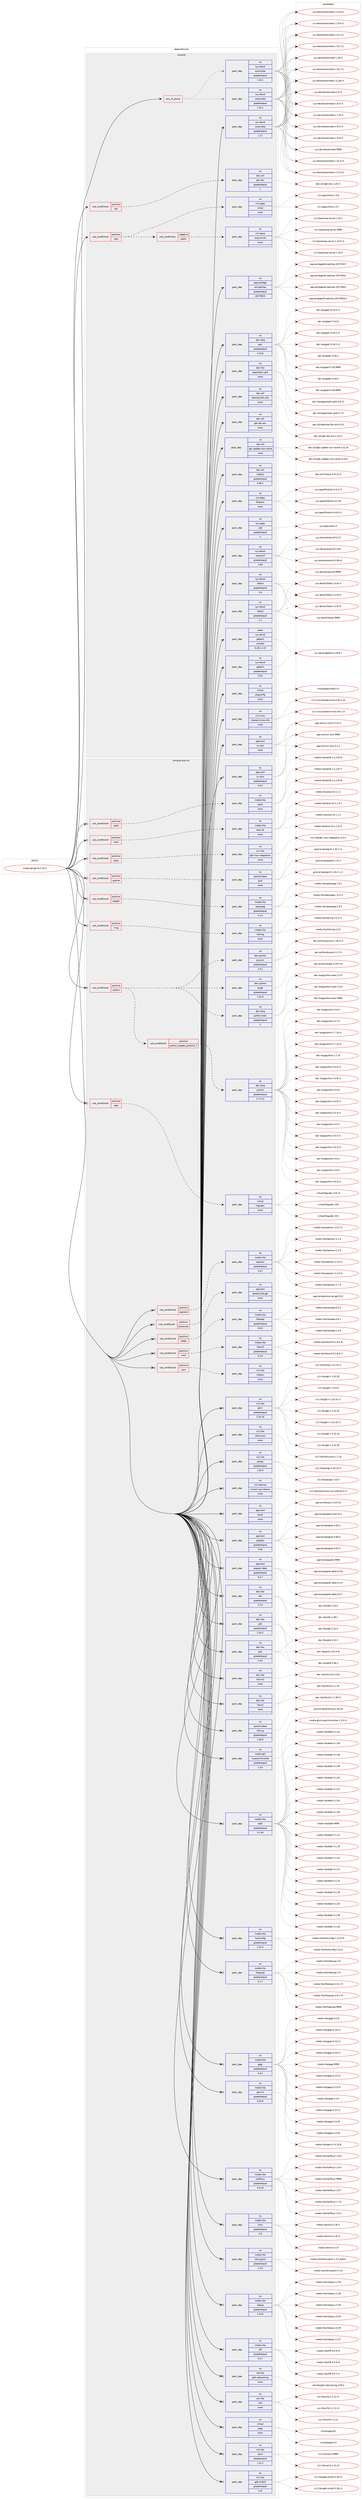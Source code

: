 digraph prolog {

# *************
# Graph options
# *************

newrank=true;
concentrate=true;
compound=true;
graph [rankdir=LR,fontname=Helvetica,fontsize=10,ranksep=1.5];#, ranksep=2.5, nodesep=0.2];
edge  [arrowhead=vee];
node  [fontname=Helvetica,fontsize=10];

# **********
# The ebuild
# **********

subgraph cluster_leftcol {
color=gray;
rank=same;
label=<<i>ebuild</i>>;
id [label="media-gfx/gimp-2.10.2", color=red, width=4, href="../media-gfx/gimp-2.10.2.svg"];
}

# ****************
# The dependencies
# ****************

subgraph cluster_midcol {
color=gray;
label=<<i>dependencies</i>>;
subgraph cluster_compile {
fillcolor="#eeeeee";
style=filled;
label=<<i>compile</i>>;
subgraph any155 {
dependency9996 [label=<<TABLE BORDER="0" CELLBORDER="1" CELLSPACING="0" CELLPADDING="4"><TR><TD CELLPADDING="10">any_of_group</TD></TR></TABLE>>, shape=none, color=red];subgraph pack6726 {
dependency9997 [label=<<TABLE BORDER="0" CELLBORDER="1" CELLSPACING="0" CELLPADDING="4" WIDTH="220"><TR><TD ROWSPAN="6" CELLPADDING="30">pack_dep</TD></TR><TR><TD WIDTH="110">no</TD></TR><TR><TD>sys-devel</TD></TR><TR><TD>automake</TD></TR><TR><TD>greaterequal</TD></TR><TR><TD>1.16.1</TD></TR></TABLE>>, shape=none, color=blue];
}
dependency9996:e -> dependency9997:w [weight=20,style="dotted",arrowhead="oinv"];
subgraph pack6727 {
dependency9998 [label=<<TABLE BORDER="0" CELLBORDER="1" CELLSPACING="0" CELLPADDING="4" WIDTH="220"><TR><TD ROWSPAN="6" CELLPADDING="30">pack_dep</TD></TR><TR><TD WIDTH="110">no</TD></TR><TR><TD>sys-devel</TD></TR><TR><TD>automake</TD></TR><TR><TD>greaterequal</TD></TR><TR><TD>1.15.1</TD></TR></TABLE>>, shape=none, color=blue];
}
dependency9996:e -> dependency9998:w [weight=20,style="dotted",arrowhead="oinv"];
}
id:e -> dependency9996:w [weight=20,style="solid",arrowhead="vee"];
subgraph cond3104 {
dependency9999 [label=<<TABLE BORDER="0" CELLBORDER="1" CELLSPACING="0" CELLPADDING="4"><TR><TD ROWSPAN="3" CELLPADDING="10">use_conditional</TD></TR><TR><TD>positive</TD></TR><TR><TD>doc</TD></TR></TABLE>>, shape=none, color=red];
subgraph pack6728 {
dependency10000 [label=<<TABLE BORDER="0" CELLBORDER="1" CELLSPACING="0" CELLPADDING="4" WIDTH="220"><TR><TD ROWSPAN="6" CELLPADDING="30">pack_dep</TD></TR><TR><TD WIDTH="110">no</TD></TR><TR><TD>dev-util</TD></TR><TR><TD>gtk-doc</TD></TR><TR><TD>greaterequal</TD></TR><TR><TD>1</TD></TR></TABLE>>, shape=none, color=blue];
}
dependency9999:e -> dependency10000:w [weight=20,style="dashed",arrowhead="vee"];
}
id:e -> dependency9999:w [weight=20,style="solid",arrowhead="vee"];
subgraph cond3105 {
dependency10001 [label=<<TABLE BORDER="0" CELLBORDER="1" CELLSPACING="0" CELLPADDING="4"><TR><TD ROWSPAN="3" CELLPADDING="10">use_conditional</TD></TR><TR><TD>positive</TD></TR><TR><TD>test</TD></TR></TABLE>>, shape=none, color=red];
subgraph cond3106 {
dependency10002 [label=<<TABLE BORDER="0" CELLBORDER="1" CELLSPACING="0" CELLPADDING="4"><TR><TD ROWSPAN="3" CELLPADDING="10">use_conditional</TD></TR><TR><TD>negative</TD></TR><TR><TD>prefix</TD></TR></TABLE>>, shape=none, color=red];
subgraph pack6729 {
dependency10003 [label=<<TABLE BORDER="0" CELLBORDER="1" CELLSPACING="0" CELLPADDING="4" WIDTH="220"><TR><TD ROWSPAN="6" CELLPADDING="30">pack_dep</TD></TR><TR><TD WIDTH="110">no</TD></TR><TR><TD>x11-base</TD></TR><TR><TD>xorg-server</TD></TR><TR><TD>none</TD></TR><TR><TD></TD></TR></TABLE>>, shape=none, color=blue];
}
dependency10002:e -> dependency10003:w [weight=20,style="dashed",arrowhead="vee"];
}
dependency10001:e -> dependency10002:w [weight=20,style="dashed",arrowhead="vee"];
subgraph pack6730 {
dependency10004 [label=<<TABLE BORDER="0" CELLBORDER="1" CELLSPACING="0" CELLPADDING="4" WIDTH="220"><TR><TD ROWSPAN="6" CELLPADDING="30">pack_dep</TD></TR><TR><TD WIDTH="110">no</TD></TR><TR><TD>x11-apps</TD></TR><TR><TD>xhost</TD></TR><TR><TD>none</TD></TR><TR><TD></TD></TR></TABLE>>, shape=none, color=blue];
}
dependency10001:e -> dependency10004:w [weight=20,style="dashed",arrowhead="vee"];
}
id:e -> dependency10001:w [weight=20,style="solid",arrowhead="vee"];
subgraph pack6731 {
dependency10005 [label=<<TABLE BORDER="0" CELLBORDER="1" CELLSPACING="0" CELLPADDING="4" WIDTH="220"><TR><TD ROWSPAN="6" CELLPADDING="30">pack_dep</TD></TR><TR><TD WIDTH="110">no</TD></TR><TR><TD>app-arch</TD></TR><TR><TD>xz-utils</TD></TR><TR><TD>none</TD></TR><TR><TD></TD></TR></TABLE>>, shape=none, color=blue];
}
id:e -> dependency10005:w [weight=20,style="solid",arrowhead="vee"];
subgraph pack6732 {
dependency10006 [label=<<TABLE BORDER="0" CELLBORDER="1" CELLSPACING="0" CELLPADDING="4" WIDTH="220"><TR><TD ROWSPAN="6" CELLPADDING="30">pack_dep</TD></TR><TR><TD WIDTH="110">no</TD></TR><TR><TD>app-portage</TD></TR><TR><TD>elt-patches</TD></TR><TR><TD>greaterequal</TD></TR><TR><TD>20170815</TD></TR></TABLE>>, shape=none, color=blue];
}
id:e -> dependency10006:w [weight=20,style="solid",arrowhead="vee"];
subgraph pack6733 {
dependency10007 [label=<<TABLE BORDER="0" CELLBORDER="1" CELLSPACING="0" CELLPADDING="4" WIDTH="220"><TR><TD ROWSPAN="6" CELLPADDING="30">pack_dep</TD></TR><TR><TD WIDTH="110">no</TD></TR><TR><TD>dev-lang</TD></TR><TR><TD>perl</TD></TR><TR><TD>greaterequal</TD></TR><TR><TD>5.10.0</TD></TR></TABLE>>, shape=none, color=blue];
}
id:e -> dependency10007:w [weight=20,style="solid",arrowhead="vee"];
subgraph pack6734 {
dependency10008 [label=<<TABLE BORDER="0" CELLBORDER="1" CELLSPACING="0" CELLPADDING="4" WIDTH="220"><TR><TD ROWSPAN="6" CELLPADDING="30">pack_dep</TD></TR><TR><TD WIDTH="110">no</TD></TR><TR><TD>dev-libs</TD></TR><TR><TD>appstream-glib</TD></TR><TR><TD>none</TD></TR><TR><TD></TD></TR></TABLE>>, shape=none, color=blue];
}
id:e -> dependency10008:w [weight=20,style="solid",arrowhead="vee"];
subgraph pack6735 {
dependency10009 [label=<<TABLE BORDER="0" CELLBORDER="1" CELLSPACING="0" CELLPADDING="4" WIDTH="220"><TR><TD ROWSPAN="6" CELLPADDING="30">pack_dep</TD></TR><TR><TD WIDTH="110">no</TD></TR><TR><TD>dev-util</TD></TR><TR><TD>desktop-file-utils</TD></TR><TR><TD>none</TD></TR><TR><TD></TD></TR></TABLE>>, shape=none, color=blue];
}
id:e -> dependency10009:w [weight=20,style="solid",arrowhead="vee"];
subgraph pack6736 {
dependency10010 [label=<<TABLE BORDER="0" CELLBORDER="1" CELLSPACING="0" CELLPADDING="4" WIDTH="220"><TR><TD ROWSPAN="6" CELLPADDING="30">pack_dep</TD></TR><TR><TD WIDTH="110">no</TD></TR><TR><TD>dev-util</TD></TR><TR><TD>gtk-doc-am</TD></TR><TR><TD>none</TD></TR><TR><TD></TD></TR></TABLE>>, shape=none, color=blue];
}
id:e -> dependency10010:w [weight=20,style="solid",arrowhead="vee"];
subgraph pack6737 {
dependency10011 [label=<<TABLE BORDER="0" CELLBORDER="1" CELLSPACING="0" CELLPADDING="4" WIDTH="220"><TR><TD ROWSPAN="6" CELLPADDING="30">pack_dep</TD></TR><TR><TD WIDTH="110">no</TD></TR><TR><TD>dev-util</TD></TR><TR><TD>gtk-update-icon-cache</TD></TR><TR><TD>none</TD></TR><TR><TD></TD></TR></TABLE>>, shape=none, color=blue];
}
id:e -> dependency10011:w [weight=20,style="solid",arrowhead="vee"];
subgraph pack6738 {
dependency10012 [label=<<TABLE BORDER="0" CELLBORDER="1" CELLSPACING="0" CELLPADDING="4" WIDTH="220"><TR><TD ROWSPAN="6" CELLPADDING="30">pack_dep</TD></TR><TR><TD WIDTH="110">no</TD></TR><TR><TD>dev-util</TD></TR><TR><TD>intltool</TD></TR><TR><TD>greaterequal</TD></TR><TR><TD>0.40.1</TD></TR></TABLE>>, shape=none, color=blue];
}
id:e -> dependency10012:w [weight=20,style="solid",arrowhead="vee"];
subgraph pack6739 {
dependency10013 [label=<<TABLE BORDER="0" CELLBORDER="1" CELLSPACING="0" CELLPADDING="4" WIDTH="220"><TR><TD ROWSPAN="6" CELLPADDING="30">pack_dep</TD></TR><TR><TD WIDTH="110">no</TD></TR><TR><TD>sys-apps</TD></TR><TR><TD>findutils</TD></TR><TR><TD>none</TD></TR><TR><TD></TD></TR></TABLE>>, shape=none, color=blue];
}
id:e -> dependency10013:w [weight=20,style="solid",arrowhead="vee"];
subgraph pack6740 {
dependency10014 [label=<<TABLE BORDER="0" CELLBORDER="1" CELLSPACING="0" CELLPADDING="4" WIDTH="220"><TR><TD ROWSPAN="6" CELLPADDING="30">pack_dep</TD></TR><TR><TD WIDTH="110">no</TD></TR><TR><TD>sys-apps</TD></TR><TR><TD>sed</TD></TR><TR><TD>greaterequal</TD></TR><TR><TD>4</TD></TR></TABLE>>, shape=none, color=blue];
}
id:e -> dependency10014:w [weight=20,style="solid",arrowhead="vee"];
subgraph pack6741 {
dependency10015 [label=<<TABLE BORDER="0" CELLBORDER="1" CELLSPACING="0" CELLPADDING="4" WIDTH="220"><TR><TD ROWSPAN="6" CELLPADDING="30">pack_dep</TD></TR><TR><TD WIDTH="110">no</TD></TR><TR><TD>sys-devel</TD></TR><TR><TD>autoconf</TD></TR><TR><TD>greaterequal</TD></TR><TR><TD>2.69</TD></TR></TABLE>>, shape=none, color=blue];
}
id:e -> dependency10015:w [weight=20,style="solid",arrowhead="vee"];
subgraph pack6742 {
dependency10016 [label=<<TABLE BORDER="0" CELLBORDER="1" CELLSPACING="0" CELLPADDING="4" WIDTH="220"><TR><TD ROWSPAN="6" CELLPADDING="30">pack_dep</TD></TR><TR><TD WIDTH="110">no</TD></TR><TR><TD>sys-devel</TD></TR><TR><TD>automake</TD></TR><TR><TD>greaterequal</TD></TR><TR><TD>1.11</TD></TR></TABLE>>, shape=none, color=blue];
}
id:e -> dependency10016:w [weight=20,style="solid",arrowhead="vee"];
subgraph pack6743 {
dependency10017 [label=<<TABLE BORDER="0" CELLBORDER="1" CELLSPACING="0" CELLPADDING="4" WIDTH="220"><TR><TD ROWSPAN="6" CELLPADDING="30">pack_dep</TD></TR><TR><TD WIDTH="110">no</TD></TR><TR><TD>sys-devel</TD></TR><TR><TD>gettext</TD></TR><TR><TD>greaterequal</TD></TR><TR><TD>0.19</TD></TR></TABLE>>, shape=none, color=blue];
}
id:e -> dependency10017:w [weight=20,style="solid",arrowhead="vee"];
subgraph pack6744 {
dependency10018 [label=<<TABLE BORDER="0" CELLBORDER="1" CELLSPACING="0" CELLPADDING="4" WIDTH="220"><TR><TD ROWSPAN="6" CELLPADDING="30">pack_dep</TD></TR><TR><TD WIDTH="110">no</TD></TR><TR><TD>sys-devel</TD></TR><TR><TD>libtool</TD></TR><TR><TD>greaterequal</TD></TR><TR><TD>2.2</TD></TR></TABLE>>, shape=none, color=blue];
}
id:e -> dependency10018:w [weight=20,style="solid",arrowhead="vee"];
subgraph pack6745 {
dependency10019 [label=<<TABLE BORDER="0" CELLBORDER="1" CELLSPACING="0" CELLPADDING="4" WIDTH="220"><TR><TD ROWSPAN="6" CELLPADDING="30">pack_dep</TD></TR><TR><TD WIDTH="110">no</TD></TR><TR><TD>sys-devel</TD></TR><TR><TD>libtool</TD></TR><TR><TD>greaterequal</TD></TR><TR><TD>2.4</TD></TR></TABLE>>, shape=none, color=blue];
}
id:e -> dependency10019:w [weight=20,style="solid",arrowhead="vee"];
subgraph pack6746 {
dependency10020 [label=<<TABLE BORDER="0" CELLBORDER="1" CELLSPACING="0" CELLPADDING="4" WIDTH="220"><TR><TD ROWSPAN="6" CELLPADDING="30">pack_dep</TD></TR><TR><TD WIDTH="110">no</TD></TR><TR><TD>virtual</TD></TR><TR><TD>pkgconfig</TD></TR><TR><TD>none</TD></TR><TR><TD></TD></TR></TABLE>>, shape=none, color=blue];
}
id:e -> dependency10020:w [weight=20,style="solid",arrowhead="vee"];
subgraph pack6747 {
dependency10021 [label=<<TABLE BORDER="0" CELLBORDER="1" CELLSPACING="0" CELLPADDING="4" WIDTH="220"><TR><TD ROWSPAN="6" CELLPADDING="30">pack_dep</TD></TR><TR><TD WIDTH="110">no</TD></TR><TR><TD>x11-misc</TD></TR><TR><TD>shared-mime-info</TD></TR><TR><TD>none</TD></TR><TR><TD></TD></TR></TABLE>>, shape=none, color=blue];
}
id:e -> dependency10021:w [weight=20,style="solid",arrowhead="vee"];
subgraph pack6748 {
dependency10022 [label=<<TABLE BORDER="0" CELLBORDER="1" CELLSPACING="0" CELLPADDING="4" WIDTH="220"><TR><TD ROWSPAN="6" CELLPADDING="30">pack_dep</TD></TR><TR><TD WIDTH="110">weak</TD></TR><TR><TD>sys-devel</TD></TR><TR><TD>gettext</TD></TR><TR><TD>smaller</TD></TR><TR><TD>0.18.1.1-r3</TD></TR></TABLE>>, shape=none, color=blue];
}
id:e -> dependency10022:w [weight=20,style="solid",arrowhead="vee"];
}
subgraph cluster_compileandrun {
fillcolor="#eeeeee";
style=filled;
label=<<i>compile and run</i>>;
subgraph cond3107 {
dependency10023 [label=<<TABLE BORDER="0" CELLBORDER="1" CELLSPACING="0" CELLPADDING="4"><TR><TD ROWSPAN="3" CELLPADDING="10">use_conditional</TD></TR><TR><TD>positive</TD></TR><TR><TD>aalib</TD></TR></TABLE>>, shape=none, color=red];
subgraph pack6749 {
dependency10024 [label=<<TABLE BORDER="0" CELLBORDER="1" CELLSPACING="0" CELLPADDING="4" WIDTH="220"><TR><TD ROWSPAN="6" CELLPADDING="30">pack_dep</TD></TR><TR><TD WIDTH="110">no</TD></TR><TR><TD>media-libs</TD></TR><TR><TD>aalib</TD></TR><TR><TD>none</TD></TR><TR><TD></TD></TR></TABLE>>, shape=none, color=blue];
}
dependency10023:e -> dependency10024:w [weight=20,style="dashed",arrowhead="vee"];
}
id:e -> dependency10023:w [weight=20,style="solid",arrowhead="odotvee"];
subgraph cond3108 {
dependency10025 [label=<<TABLE BORDER="0" CELLBORDER="1" CELLSPACING="0" CELLPADDING="4"><TR><TD ROWSPAN="3" CELLPADDING="10">use_conditional</TD></TR><TR><TD>positive</TD></TR><TR><TD>alsa</TD></TR></TABLE>>, shape=none, color=red];
subgraph pack6750 {
dependency10026 [label=<<TABLE BORDER="0" CELLBORDER="1" CELLSPACING="0" CELLPADDING="4" WIDTH="220"><TR><TD ROWSPAN="6" CELLPADDING="30">pack_dep</TD></TR><TR><TD WIDTH="110">no</TD></TR><TR><TD>media-libs</TD></TR><TR><TD>alsa-lib</TD></TR><TR><TD>none</TD></TR><TR><TD></TD></TR></TABLE>>, shape=none, color=blue];
}
dependency10025:e -> dependency10026:w [weight=20,style="dashed",arrowhead="vee"];
}
id:e -> dependency10025:w [weight=20,style="solid",arrowhead="odotvee"];
subgraph cond3109 {
dependency10027 [label=<<TABLE BORDER="0" CELLBORDER="1" CELLSPACING="0" CELLPADDING="4"><TR><TD ROWSPAN="3" CELLPADDING="10">use_conditional</TD></TR><TR><TD>positive</TD></TR><TR><TD>aqua</TD></TR></TABLE>>, shape=none, color=red];
subgraph pack6751 {
dependency10028 [label=<<TABLE BORDER="0" CELLBORDER="1" CELLSPACING="0" CELLPADDING="4" WIDTH="220"><TR><TD ROWSPAN="6" CELLPADDING="30">pack_dep</TD></TR><TR><TD WIDTH="110">no</TD></TR><TR><TD>x11-libs</TD></TR><TR><TD>gtk-mac-integration</TD></TR><TR><TD>none</TD></TR><TR><TD></TD></TR></TABLE>>, shape=none, color=blue];
}
dependency10027:e -> dependency10028:w [weight=20,style="dashed",arrowhead="vee"];
}
id:e -> dependency10027:w [weight=20,style="solid",arrowhead="odotvee"];
subgraph cond3110 {
dependency10029 [label=<<TABLE BORDER="0" CELLBORDER="1" CELLSPACING="0" CELLPADDING="4"><TR><TD ROWSPAN="3" CELLPADDING="10">use_conditional</TD></TR><TR><TD>positive</TD></TR><TR><TD>gnome</TD></TR></TABLE>>, shape=none, color=red];
subgraph pack6752 {
dependency10030 [label=<<TABLE BORDER="0" CELLBORDER="1" CELLSPACING="0" CELLPADDING="4" WIDTH="220"><TR><TD ROWSPAN="6" CELLPADDING="30">pack_dep</TD></TR><TR><TD WIDTH="110">no</TD></TR><TR><TD>gnome-base</TD></TR><TR><TD>gvfs</TD></TR><TR><TD>none</TD></TR><TR><TD></TD></TR></TABLE>>, shape=none, color=blue];
}
dependency10029:e -> dependency10030:w [weight=20,style="dashed",arrowhead="vee"];
}
id:e -> dependency10029:w [weight=20,style="solid",arrowhead="odotvee"];
subgraph cond3111 {
dependency10031 [label=<<TABLE BORDER="0" CELLBORDER="1" CELLSPACING="0" CELLPADDING="4"><TR><TD ROWSPAN="3" CELLPADDING="10">use_conditional</TD></TR><TR><TD>positive</TD></TR><TR><TD>jpeg2k</TD></TR></TABLE>>, shape=none, color=red];
subgraph pack6753 {
dependency10032 [label=<<TABLE BORDER="0" CELLBORDER="1" CELLSPACING="0" CELLPADDING="4" WIDTH="220"><TR><TD ROWSPAN="6" CELLPADDING="30">pack_dep</TD></TR><TR><TD WIDTH="110">no</TD></TR><TR><TD>media-libs</TD></TR><TR><TD>openjpeg</TD></TR><TR><TD>greaterequal</TD></TR><TR><TD>2.1.0</TD></TR></TABLE>>, shape=none, color=blue];
}
dependency10031:e -> dependency10032:w [weight=20,style="dashed",arrowhead="vee"];
}
id:e -> dependency10031:w [weight=20,style="solid",arrowhead="odotvee"];
subgraph cond3112 {
dependency10033 [label=<<TABLE BORDER="0" CELLBORDER="1" CELLSPACING="0" CELLPADDING="4"><TR><TD ROWSPAN="3" CELLPADDING="10">use_conditional</TD></TR><TR><TD>positive</TD></TR><TR><TD>mng</TD></TR></TABLE>>, shape=none, color=red];
subgraph pack6754 {
dependency10034 [label=<<TABLE BORDER="0" CELLBORDER="1" CELLSPACING="0" CELLPADDING="4" WIDTH="220"><TR><TD ROWSPAN="6" CELLPADDING="30">pack_dep</TD></TR><TR><TD WIDTH="110">no</TD></TR><TR><TD>media-libs</TD></TR><TR><TD>libmng</TD></TR><TR><TD>none</TD></TR><TR><TD></TD></TR></TABLE>>, shape=none, color=blue];
}
dependency10033:e -> dependency10034:w [weight=20,style="dashed",arrowhead="vee"];
}
id:e -> dependency10033:w [weight=20,style="solid",arrowhead="odotvee"];
subgraph cond3113 {
dependency10035 [label=<<TABLE BORDER="0" CELLBORDER="1" CELLSPACING="0" CELLPADDING="4"><TR><TD ROWSPAN="3" CELLPADDING="10">use_conditional</TD></TR><TR><TD>positive</TD></TR><TR><TD>openexr</TD></TR></TABLE>>, shape=none, color=red];
subgraph pack6755 {
dependency10036 [label=<<TABLE BORDER="0" CELLBORDER="1" CELLSPACING="0" CELLPADDING="4" WIDTH="220"><TR><TD ROWSPAN="6" CELLPADDING="30">pack_dep</TD></TR><TR><TD WIDTH="110">no</TD></TR><TR><TD>media-libs</TD></TR><TR><TD>openexr</TD></TR><TR><TD>greaterequal</TD></TR><TR><TD>1.6.1</TD></TR></TABLE>>, shape=none, color=blue];
}
dependency10035:e -> dependency10036:w [weight=20,style="dashed",arrowhead="vee"];
}
id:e -> dependency10035:w [weight=20,style="solid",arrowhead="odotvee"];
subgraph cond3114 {
dependency10037 [label=<<TABLE BORDER="0" CELLBORDER="1" CELLSPACING="0" CELLPADDING="4"><TR><TD ROWSPAN="3" CELLPADDING="10">use_conditional</TD></TR><TR><TD>positive</TD></TR><TR><TD>postscript</TD></TR></TABLE>>, shape=none, color=red];
subgraph pack6756 {
dependency10038 [label=<<TABLE BORDER="0" CELLBORDER="1" CELLSPACING="0" CELLPADDING="4" WIDTH="220"><TR><TD ROWSPAN="6" CELLPADDING="30">pack_dep</TD></TR><TR><TD WIDTH="110">no</TD></TR><TR><TD>app-text</TD></TR><TR><TD>ghostscript-gpl</TD></TR><TR><TD>none</TD></TR><TR><TD></TD></TR></TABLE>>, shape=none, color=blue];
}
dependency10037:e -> dependency10038:w [weight=20,style="dashed",arrowhead="vee"];
}
id:e -> dependency10037:w [weight=20,style="solid",arrowhead="odotvee"];
subgraph cond3115 {
dependency10039 [label=<<TABLE BORDER="0" CELLBORDER="1" CELLSPACING="0" CELLPADDING="4"><TR><TD ROWSPAN="3" CELLPADDING="10">use_conditional</TD></TR><TR><TD>positive</TD></TR><TR><TD>python</TD></TR></TABLE>>, shape=none, color=red];
subgraph cond3116 {
dependency10040 [label=<<TABLE BORDER="0" CELLBORDER="1" CELLSPACING="0" CELLPADDING="4"><TR><TD ROWSPAN="3" CELLPADDING="10">use_conditional</TD></TR><TR><TD>positive</TD></TR><TR><TD>python_targets_python2_7</TD></TR></TABLE>>, shape=none, color=red];
subgraph pack6757 {
dependency10041 [label=<<TABLE BORDER="0" CELLBORDER="1" CELLSPACING="0" CELLPADDING="4" WIDTH="220"><TR><TD ROWSPAN="6" CELLPADDING="30">pack_dep</TD></TR><TR><TD WIDTH="110">no</TD></TR><TR><TD>dev-lang</TD></TR><TR><TD>python</TD></TR><TR><TD>greaterequal</TD></TR><TR><TD>2.7.5-r2</TD></TR></TABLE>>, shape=none, color=blue];
}
dependency10040:e -> dependency10041:w [weight=20,style="dashed",arrowhead="vee"];
}
dependency10039:e -> dependency10040:w [weight=20,style="dashed",arrowhead="vee"];
subgraph pack6758 {
dependency10042 [label=<<TABLE BORDER="0" CELLBORDER="1" CELLSPACING="0" CELLPADDING="4" WIDTH="220"><TR><TD ROWSPAN="6" CELLPADDING="30">pack_dep</TD></TR><TR><TD WIDTH="110">no</TD></TR><TR><TD>dev-lang</TD></TR><TR><TD>python-exec</TD></TR><TR><TD>greaterequal</TD></TR><TR><TD>2</TD></TR></TABLE>>, shape=none, color=blue];
}
dependency10039:e -> dependency10042:w [weight=20,style="dashed",arrowhead="vee"];
subgraph pack6759 {
dependency10043 [label=<<TABLE BORDER="0" CELLBORDER="1" CELLSPACING="0" CELLPADDING="4" WIDTH="220"><TR><TD ROWSPAN="6" CELLPADDING="30">pack_dep</TD></TR><TR><TD WIDTH="110">no</TD></TR><TR><TD>dev-python</TD></TR><TR><TD>pygtk</TD></TR><TR><TD>greaterequal</TD></TR><TR><TD>2.10.4</TD></TR></TABLE>>, shape=none, color=blue];
}
dependency10039:e -> dependency10043:w [weight=20,style="dashed",arrowhead="vee"];
subgraph pack6760 {
dependency10044 [label=<<TABLE BORDER="0" CELLBORDER="1" CELLSPACING="0" CELLPADDING="4" WIDTH="220"><TR><TD ROWSPAN="6" CELLPADDING="30">pack_dep</TD></TR><TR><TD WIDTH="110">no</TD></TR><TR><TD>dev-python</TD></TR><TR><TD>pycairo</TD></TR><TR><TD>greaterequal</TD></TR><TR><TD>1.0.2</TD></TR></TABLE>>, shape=none, color=blue];
}
dependency10039:e -> dependency10044:w [weight=20,style="dashed",arrowhead="vee"];
}
id:e -> dependency10039:w [weight=20,style="solid",arrowhead="odotvee"];
subgraph cond3117 {
dependency10045 [label=<<TABLE BORDER="0" CELLBORDER="1" CELLSPACING="0" CELLPADDING="4"><TR><TD ROWSPAN="3" CELLPADDING="10">use_conditional</TD></TR><TR><TD>positive</TD></TR><TR><TD>udev</TD></TR></TABLE>>, shape=none, color=red];
subgraph pack6761 {
dependency10046 [label=<<TABLE BORDER="0" CELLBORDER="1" CELLSPACING="0" CELLPADDING="4" WIDTH="220"><TR><TD ROWSPAN="6" CELLPADDING="30">pack_dep</TD></TR><TR><TD WIDTH="110">no</TD></TR><TR><TD>virtual</TD></TR><TR><TD>libgudev</TD></TR><TR><TD>none</TD></TR><TR><TD></TD></TR></TABLE>>, shape=none, color=blue];
}
dependency10045:e -> dependency10046:w [weight=20,style="dashed",arrowhead="vee"];
}
id:e -> dependency10045:w [weight=20,style="solid",arrowhead="odotvee"];
subgraph cond3118 {
dependency10047 [label=<<TABLE BORDER="0" CELLBORDER="1" CELLSPACING="0" CELLPADDING="4"><TR><TD ROWSPAN="3" CELLPADDING="10">use_conditional</TD></TR><TR><TD>positive</TD></TR><TR><TD>webp</TD></TR></TABLE>>, shape=none, color=red];
subgraph pack6762 {
dependency10048 [label=<<TABLE BORDER="0" CELLBORDER="1" CELLSPACING="0" CELLPADDING="4" WIDTH="220"><TR><TD ROWSPAN="6" CELLPADDING="30">pack_dep</TD></TR><TR><TD WIDTH="110">no</TD></TR><TR><TD>media-libs</TD></TR><TR><TD>libwebp</TD></TR><TR><TD>greaterequal</TD></TR><TR><TD>0.6.0</TD></TR></TABLE>>, shape=none, color=blue];
}
dependency10047:e -> dependency10048:w [weight=20,style="dashed",arrowhead="vee"];
}
id:e -> dependency10047:w [weight=20,style="solid",arrowhead="odotvee"];
subgraph cond3119 {
dependency10049 [label=<<TABLE BORDER="0" CELLBORDER="1" CELLSPACING="0" CELLPADDING="4"><TR><TD ROWSPAN="3" CELLPADDING="10">use_conditional</TD></TR><TR><TD>positive</TD></TR><TR><TD>wmf</TD></TR></TABLE>>, shape=none, color=red];
subgraph pack6763 {
dependency10050 [label=<<TABLE BORDER="0" CELLBORDER="1" CELLSPACING="0" CELLPADDING="4" WIDTH="220"><TR><TD ROWSPAN="6" CELLPADDING="30">pack_dep</TD></TR><TR><TD WIDTH="110">no</TD></TR><TR><TD>media-libs</TD></TR><TR><TD>libwmf</TD></TR><TR><TD>greaterequal</TD></TR><TR><TD>0.2.8</TD></TR></TABLE>>, shape=none, color=blue];
}
dependency10049:e -> dependency10050:w [weight=20,style="dashed",arrowhead="vee"];
}
id:e -> dependency10049:w [weight=20,style="solid",arrowhead="odotvee"];
subgraph cond3120 {
dependency10051 [label=<<TABLE BORDER="0" CELLBORDER="1" CELLSPACING="0" CELLPADDING="4"><TR><TD ROWSPAN="3" CELLPADDING="10">use_conditional</TD></TR><TR><TD>positive</TD></TR><TR><TD>xpm</TD></TR></TABLE>>, shape=none, color=red];
subgraph pack6764 {
dependency10052 [label=<<TABLE BORDER="0" CELLBORDER="1" CELLSPACING="0" CELLPADDING="4" WIDTH="220"><TR><TD ROWSPAN="6" CELLPADDING="30">pack_dep</TD></TR><TR><TD WIDTH="110">no</TD></TR><TR><TD>x11-libs</TD></TR><TR><TD>libXpm</TD></TR><TR><TD>none</TD></TR><TR><TD></TD></TR></TABLE>>, shape=none, color=blue];
}
dependency10051:e -> dependency10052:w [weight=20,style="dashed",arrowhead="vee"];
}
id:e -> dependency10051:w [weight=20,style="solid",arrowhead="odotvee"];
subgraph pack6765 {
dependency10053 [label=<<TABLE BORDER="0" CELLBORDER="1" CELLSPACING="0" CELLPADDING="4" WIDTH="220"><TR><TD ROWSPAN="6" CELLPADDING="30">pack_dep</TD></TR><TR><TD WIDTH="110">no</TD></TR><TR><TD>app-arch</TD></TR><TR><TD>bzip2</TD></TR><TR><TD>none</TD></TR><TR><TD></TD></TR></TABLE>>, shape=none, color=blue];
}
id:e -> dependency10053:w [weight=20,style="solid",arrowhead="odotvee"];
subgraph pack6766 {
dependency10054 [label=<<TABLE BORDER="0" CELLBORDER="1" CELLSPACING="0" CELLPADDING="4" WIDTH="220"><TR><TD ROWSPAN="6" CELLPADDING="30">pack_dep</TD></TR><TR><TD WIDTH="110">no</TD></TR><TR><TD>app-arch</TD></TR><TR><TD>xz-utils</TD></TR><TR><TD>greaterequal</TD></TR><TR><TD>5.0.0</TD></TR></TABLE>>, shape=none, color=blue];
}
id:e -> dependency10054:w [weight=20,style="solid",arrowhead="odotvee"];
subgraph pack6767 {
dependency10055 [label=<<TABLE BORDER="0" CELLBORDER="1" CELLSPACING="0" CELLPADDING="4" WIDTH="220"><TR><TD ROWSPAN="6" CELLPADDING="30">pack_dep</TD></TR><TR><TD WIDTH="110">no</TD></TR><TR><TD>app-text</TD></TR><TR><TD>poppler</TD></TR><TR><TD>greaterequal</TD></TR><TR><TD>0.44</TD></TR></TABLE>>, shape=none, color=blue];
}
id:e -> dependency10055:w [weight=20,style="solid",arrowhead="odotvee"];
subgraph pack6768 {
dependency10056 [label=<<TABLE BORDER="0" CELLBORDER="1" CELLSPACING="0" CELLPADDING="4" WIDTH="220"><TR><TD ROWSPAN="6" CELLPADDING="30">pack_dep</TD></TR><TR><TD WIDTH="110">no</TD></TR><TR><TD>app-text</TD></TR><TR><TD>poppler-data</TD></TR><TR><TD>greaterequal</TD></TR><TR><TD>0.4.7</TD></TR></TABLE>>, shape=none, color=blue];
}
id:e -> dependency10056:w [weight=20,style="solid",arrowhead="odotvee"];
subgraph pack6769 {
dependency10057 [label=<<TABLE BORDER="0" CELLBORDER="1" CELLSPACING="0" CELLPADDING="4" WIDTH="220"><TR><TD ROWSPAN="6" CELLPADDING="30">pack_dep</TD></TR><TR><TD WIDTH="110">no</TD></TR><TR><TD>dev-libs</TD></TR><TR><TD>atk</TD></TR><TR><TD>greaterequal</TD></TR><TR><TD>2.2.0</TD></TR></TABLE>>, shape=none, color=blue];
}
id:e -> dependency10057:w [weight=20,style="solid",arrowhead="odotvee"];
subgraph pack6770 {
dependency10058 [label=<<TABLE BORDER="0" CELLBORDER="1" CELLSPACING="0" CELLPADDING="4" WIDTH="220"><TR><TD ROWSPAN="6" CELLPADDING="30">pack_dep</TD></TR><TR><TD WIDTH="110">no</TD></TR><TR><TD>dev-libs</TD></TR><TR><TD>glib</TD></TR><TR><TD>greaterequal</TD></TR><TR><TD>2.43</TD></TR></TABLE>>, shape=none, color=blue];
}
id:e -> dependency10058:w [weight=20,style="solid",arrowhead="odotvee"];
subgraph pack6771 {
dependency10059 [label=<<TABLE BORDER="0" CELLBORDER="1" CELLSPACING="0" CELLPADDING="4" WIDTH="220"><TR><TD ROWSPAN="6" CELLPADDING="30">pack_dep</TD></TR><TR><TD WIDTH="110">no</TD></TR><TR><TD>dev-libs</TD></TR><TR><TD>glib</TD></TR><TR><TD>greaterequal</TD></TR><TR><TD>2.54.2</TD></TR></TABLE>>, shape=none, color=blue];
}
id:e -> dependency10059:w [weight=20,style="solid",arrowhead="odotvee"];
subgraph pack6772 {
dependency10060 [label=<<TABLE BORDER="0" CELLBORDER="1" CELLSPACING="0" CELLPADDING="4" WIDTH="220"><TR><TD ROWSPAN="6" CELLPADDING="30">pack_dep</TD></TR><TR><TD WIDTH="110">no</TD></TR><TR><TD>dev-libs</TD></TR><TR><TD>libxml2</TD></TR><TR><TD>none</TD></TR><TR><TD></TD></TR></TABLE>>, shape=none, color=blue];
}
id:e -> dependency10060:w [weight=20,style="solid",arrowhead="odotvee"];
subgraph pack6773 {
dependency10061 [label=<<TABLE BORDER="0" CELLBORDER="1" CELLSPACING="0" CELLPADDING="4" WIDTH="220"><TR><TD ROWSPAN="6" CELLPADDING="30">pack_dep</TD></TR><TR><TD WIDTH="110">no</TD></TR><TR><TD>dev-libs</TD></TR><TR><TD>libxslt</TD></TR><TR><TD>none</TD></TR><TR><TD></TD></TR></TABLE>>, shape=none, color=blue];
}
id:e -> dependency10061:w [weight=20,style="solid",arrowhead="odotvee"];
subgraph pack6774 {
dependency10062 [label=<<TABLE BORDER="0" CELLBORDER="1" CELLSPACING="0" CELLPADDING="4" WIDTH="220"><TR><TD ROWSPAN="6" CELLPADDING="30">pack_dep</TD></TR><TR><TD WIDTH="110">no</TD></TR><TR><TD>gnome-base</TD></TR><TR><TD>librsvg</TD></TR><TR><TD>greaterequal</TD></TR><TR><TD>2.40.6</TD></TR></TABLE>>, shape=none, color=blue];
}
id:e -> dependency10062:w [weight=20,style="solid",arrowhead="odotvee"];
subgraph pack6775 {
dependency10063 [label=<<TABLE BORDER="0" CELLBORDER="1" CELLSPACING="0" CELLPADDING="4" WIDTH="220"><TR><TD ROWSPAN="6" CELLPADDING="30">pack_dep</TD></TR><TR><TD WIDTH="110">no</TD></TR><TR><TD>media-gfx</TD></TR><TR><TD>mypaint-brushes</TD></TR><TR><TD>greaterequal</TD></TR><TR><TD>1.3.0</TD></TR></TABLE>>, shape=none, color=blue];
}
id:e -> dependency10063:w [weight=20,style="solid",arrowhead="odotvee"];
subgraph pack6776 {
dependency10064 [label=<<TABLE BORDER="0" CELLBORDER="1" CELLSPACING="0" CELLPADDING="4" WIDTH="220"><TR><TD ROWSPAN="6" CELLPADDING="30">pack_dep</TD></TR><TR><TD WIDTH="110">no</TD></TR><TR><TD>media-libs</TD></TR><TR><TD>babl</TD></TR><TR><TD>greaterequal</TD></TR><TR><TD>0.1.50</TD></TR></TABLE>>, shape=none, color=blue];
}
id:e -> dependency10064:w [weight=20,style="solid",arrowhead="odotvee"];
subgraph pack6777 {
dependency10065 [label=<<TABLE BORDER="0" CELLBORDER="1" CELLSPACING="0" CELLPADDING="4" WIDTH="220"><TR><TD ROWSPAN="6" CELLPADDING="30">pack_dep</TD></TR><TR><TD WIDTH="110">no</TD></TR><TR><TD>media-libs</TD></TR><TR><TD>fontconfig</TD></TR><TR><TD>greaterequal</TD></TR><TR><TD>2.12.4</TD></TR></TABLE>>, shape=none, color=blue];
}
id:e -> dependency10065:w [weight=20,style="solid",arrowhead="odotvee"];
subgraph pack6778 {
dependency10066 [label=<<TABLE BORDER="0" CELLBORDER="1" CELLSPACING="0" CELLPADDING="4" WIDTH="220"><TR><TD ROWSPAN="6" CELLPADDING="30">pack_dep</TD></TR><TR><TD WIDTH="110">no</TD></TR><TR><TD>media-libs</TD></TR><TR><TD>freetype</TD></TR><TR><TD>greaterequal</TD></TR><TR><TD>2.1.7</TD></TR></TABLE>>, shape=none, color=blue];
}
id:e -> dependency10066:w [weight=20,style="solid",arrowhead="odotvee"];
subgraph pack6779 {
dependency10067 [label=<<TABLE BORDER="0" CELLBORDER="1" CELLSPACING="0" CELLPADDING="4" WIDTH="220"><TR><TD ROWSPAN="6" CELLPADDING="30">pack_dep</TD></TR><TR><TD WIDTH="110">no</TD></TR><TR><TD>media-libs</TD></TR><TR><TD>gegl</TD></TR><TR><TD>greaterequal</TD></TR><TR><TD>0.4.2</TD></TR></TABLE>>, shape=none, color=blue];
}
id:e -> dependency10067:w [weight=20,style="solid",arrowhead="odotvee"];
subgraph pack6780 {
dependency10068 [label=<<TABLE BORDER="0" CELLBORDER="1" CELLSPACING="0" CELLPADDING="4" WIDTH="220"><TR><TD ROWSPAN="6" CELLPADDING="30">pack_dep</TD></TR><TR><TD WIDTH="110">no</TD></TR><TR><TD>media-libs</TD></TR><TR><TD>gexiv2</TD></TR><TR><TD>greaterequal</TD></TR><TR><TD>0.10.6</TD></TR></TABLE>>, shape=none, color=blue];
}
id:e -> dependency10068:w [weight=20,style="solid",arrowhead="odotvee"];
subgraph pack6781 {
dependency10069 [label=<<TABLE BORDER="0" CELLBORDER="1" CELLSPACING="0" CELLPADDING="4" WIDTH="220"><TR><TD ROWSPAN="6" CELLPADDING="30">pack_dep</TD></TR><TR><TD WIDTH="110">no</TD></TR><TR><TD>media-libs</TD></TR><TR><TD>harfbuzz</TD></TR><TR><TD>greaterequal</TD></TR><TR><TD>0.9.19</TD></TR></TABLE>>, shape=none, color=blue];
}
id:e -> dependency10069:w [weight=20,style="solid",arrowhead="odotvee"];
subgraph pack6782 {
dependency10070 [label=<<TABLE BORDER="0" CELLBORDER="1" CELLSPACING="0" CELLPADDING="4" WIDTH="220"><TR><TD ROWSPAN="6" CELLPADDING="30">pack_dep</TD></TR><TR><TD WIDTH="110">no</TD></TR><TR><TD>media-libs</TD></TR><TR><TD>lcms</TD></TR><TR><TD>greaterequal</TD></TR><TR><TD>2.8</TD></TR></TABLE>>, shape=none, color=blue];
}
id:e -> dependency10070:w [weight=20,style="solid",arrowhead="odotvee"];
subgraph pack6783 {
dependency10071 [label=<<TABLE BORDER="0" CELLBORDER="1" CELLSPACING="0" CELLPADDING="4" WIDTH="220"><TR><TD ROWSPAN="6" CELLPADDING="30">pack_dep</TD></TR><TR><TD WIDTH="110">no</TD></TR><TR><TD>media-libs</TD></TR><TR><TD>libmypaint</TD></TR><TR><TD>greaterequal</TD></TR><TR><TD>1.3.0</TD></TR></TABLE>>, shape=none, color=blue];
}
id:e -> dependency10071:w [weight=20,style="solid",arrowhead="odotvee"];
subgraph pack6784 {
dependency10072 [label=<<TABLE BORDER="0" CELLBORDER="1" CELLSPACING="0" CELLPADDING="4" WIDTH="220"><TR><TD ROWSPAN="6" CELLPADDING="30">pack_dep</TD></TR><TR><TD WIDTH="110">no</TD></TR><TR><TD>media-libs</TD></TR><TR><TD>libpng</TD></TR><TR><TD>greaterequal</TD></TR><TR><TD>1.6.25</TD></TR></TABLE>>, shape=none, color=blue];
}
id:e -> dependency10072:w [weight=20,style="solid",arrowhead="odotvee"];
subgraph pack6785 {
dependency10073 [label=<<TABLE BORDER="0" CELLBORDER="1" CELLSPACING="0" CELLPADDING="4" WIDTH="220"><TR><TD ROWSPAN="6" CELLPADDING="30">pack_dep</TD></TR><TR><TD WIDTH="110">no</TD></TR><TR><TD>media-libs</TD></TR><TR><TD>tiff</TD></TR><TR><TD>greaterequal</TD></TR><TR><TD>3.5.7</TD></TR></TABLE>>, shape=none, color=blue];
}
id:e -> dependency10073:w [weight=20,style="solid",arrowhead="odotvee"];
subgraph pack6786 {
dependency10074 [label=<<TABLE BORDER="0" CELLBORDER="1" CELLSPACING="0" CELLPADDING="4" WIDTH="220"><TR><TD ROWSPAN="6" CELLPADDING="30">pack_dep</TD></TR><TR><TD WIDTH="110">no</TD></TR><TR><TD>net-libs</TD></TR><TR><TD>glib-networking</TD></TR><TR><TD>none</TD></TR><TR><TD></TD></TR></TABLE>>, shape=none, color=blue];
}
id:e -> dependency10074:w [weight=20,style="solid",arrowhead="odotvee"];
subgraph pack6787 {
dependency10075 [label=<<TABLE BORDER="0" CELLBORDER="1" CELLSPACING="0" CELLPADDING="4" WIDTH="220"><TR><TD ROWSPAN="6" CELLPADDING="30">pack_dep</TD></TR><TR><TD WIDTH="110">no</TD></TR><TR><TD>sys-libs</TD></TR><TR><TD>zlib</TD></TR><TR><TD>none</TD></TR><TR><TD></TD></TR></TABLE>>, shape=none, color=blue];
}
id:e -> dependency10075:w [weight=20,style="solid",arrowhead="odotvee"];
subgraph pack6788 {
dependency10076 [label=<<TABLE BORDER="0" CELLBORDER="1" CELLSPACING="0" CELLPADDING="4" WIDTH="220"><TR><TD ROWSPAN="6" CELLPADDING="30">pack_dep</TD></TR><TR><TD WIDTH="110">no</TD></TR><TR><TD>virtual</TD></TR><TR><TD>jpeg</TD></TR><TR><TD>none</TD></TR><TR><TD></TD></TR></TABLE>>, shape=none, color=blue];
}
id:e -> dependency10076:w [weight=20,style="solid",arrowhead="odotvee"];
subgraph pack6789 {
dependency10077 [label=<<TABLE BORDER="0" CELLBORDER="1" CELLSPACING="0" CELLPADDING="4" WIDTH="220"><TR><TD ROWSPAN="6" CELLPADDING="30">pack_dep</TD></TR><TR><TD WIDTH="110">no</TD></TR><TR><TD>x11-libs</TD></TR><TR><TD>cairo</TD></TR><TR><TD>greaterequal</TD></TR><TR><TD>1.12.2</TD></TR></TABLE>>, shape=none, color=blue];
}
id:e -> dependency10077:w [weight=20,style="solid",arrowhead="odotvee"];
subgraph pack6790 {
dependency10078 [label=<<TABLE BORDER="0" CELLBORDER="1" CELLSPACING="0" CELLPADDING="4" WIDTH="220"><TR><TD ROWSPAN="6" CELLPADDING="30">pack_dep</TD></TR><TR><TD WIDTH="110">no</TD></TR><TR><TD>x11-libs</TD></TR><TR><TD>gdk-pixbuf</TD></TR><TR><TD>greaterequal</TD></TR><TR><TD>2.31</TD></TR></TABLE>>, shape=none, color=blue];
}
id:e -> dependency10078:w [weight=20,style="solid",arrowhead="odotvee"];
subgraph pack6791 {
dependency10079 [label=<<TABLE BORDER="0" CELLBORDER="1" CELLSPACING="0" CELLPADDING="4" WIDTH="220"><TR><TD ROWSPAN="6" CELLPADDING="30">pack_dep</TD></TR><TR><TD WIDTH="110">no</TD></TR><TR><TD>x11-libs</TD></TR><TR><TD>gtk+</TD></TR><TR><TD>greaterequal</TD></TR><TR><TD>2.24.10</TD></TR></TABLE>>, shape=none, color=blue];
}
id:e -> dependency10079:w [weight=20,style="solid",arrowhead="odotvee"];
subgraph pack6792 {
dependency10080 [label=<<TABLE BORDER="0" CELLBORDER="1" CELLSPACING="0" CELLPADDING="4" WIDTH="220"><TR><TD ROWSPAN="6" CELLPADDING="30">pack_dep</TD></TR><TR><TD WIDTH="110">no</TD></TR><TR><TD>x11-libs</TD></TR><TR><TD>libXcursor</TD></TR><TR><TD>none</TD></TR><TR><TD></TD></TR></TABLE>>, shape=none, color=blue];
}
id:e -> dependency10080:w [weight=20,style="solid",arrowhead="odotvee"];
subgraph pack6793 {
dependency10081 [label=<<TABLE BORDER="0" CELLBORDER="1" CELLSPACING="0" CELLPADDING="4" WIDTH="220"><TR><TD ROWSPAN="6" CELLPADDING="30">pack_dep</TD></TR><TR><TD WIDTH="110">no</TD></TR><TR><TD>x11-libs</TD></TR><TR><TD>pango</TD></TR><TR><TD>greaterequal</TD></TR><TR><TD>1.29.4</TD></TR></TABLE>>, shape=none, color=blue];
}
id:e -> dependency10081:w [weight=20,style="solid",arrowhead="odotvee"];
subgraph pack6794 {
dependency10082 [label=<<TABLE BORDER="0" CELLBORDER="1" CELLSPACING="0" CELLPADDING="4" WIDTH="220"><TR><TD ROWSPAN="6" CELLPADDING="30">pack_dep</TD></TR><TR><TD WIDTH="110">no</TD></TR><TR><TD>x11-themes</TD></TR><TR><TD>hicolor-icon-theme</TD></TR><TR><TD>none</TD></TR><TR><TD></TD></TR></TABLE>>, shape=none, color=blue];
}
id:e -> dependency10082:w [weight=20,style="solid",arrowhead="odotvee"];
}
subgraph cluster_run {
fillcolor="#eeeeee";
style=filled;
label=<<i>run</i>>;
}
}

# **************
# The candidates
# **************

subgraph cluster_choices {
rank=same;
color=gray;
label=<<i>candidates</i>>;

subgraph choice6726 {
color=black;
nodesep=1;
choice11512111545100101118101108479711711611110997107101454946494846514511451 [label="sys-devel/automake-1.10.3-r3", color=red, width=4,href="../sys-devel/automake-1.10.3-r3.svg"];
choice11512111545100101118101108479711711611110997107101454946494946544511451 [label="sys-devel/automake-1.11.6-r3", color=red, width=4,href="../sys-devel/automake-1.11.6-r3.svg"];
choice11512111545100101118101108479711711611110997107101454946495046544511450 [label="sys-devel/automake-1.12.6-r2", color=red, width=4,href="../sys-devel/automake-1.12.6-r2.svg"];
choice11512111545100101118101108479711711611110997107101454946495146524511450 [label="sys-devel/automake-1.13.4-r2", color=red, width=4,href="../sys-devel/automake-1.13.4-r2.svg"];
choice11512111545100101118101108479711711611110997107101454946495246494511450 [label="sys-devel/automake-1.14.1-r2", color=red, width=4,href="../sys-devel/automake-1.14.1-r2.svg"];
choice11512111545100101118101108479711711611110997107101454946495346494511450 [label="sys-devel/automake-1.15.1-r2", color=red, width=4,href="../sys-devel/automake-1.15.1-r2.svg"];
choice1151211154510010111810110847971171161111099710710145494649544511450 [label="sys-devel/automake-1.16-r2", color=red, width=4,href="../sys-devel/automake-1.16-r2.svg"];
choice11512111545100101118101108479711711611110997107101454946495446494511449 [label="sys-devel/automake-1.16.1-r1", color=red, width=4,href="../sys-devel/automake-1.16.1-r1.svg"];
choice115121115451001011181011084797117116111109971071014549465295112544511450 [label="sys-devel/automake-1.4_p6-r2", color=red, width=4,href="../sys-devel/automake-1.4_p6-r2.svg"];
choice11512111545100101118101108479711711611110997107101454946534511450 [label="sys-devel/automake-1.5-r2", color=red, width=4,href="../sys-devel/automake-1.5-r2.svg"];
choice115121115451001011181011084797117116111109971071014549465446514511450 [label="sys-devel/automake-1.6.3-r2", color=red, width=4,href="../sys-devel/automake-1.6.3-r2.svg"];
choice115121115451001011181011084797117116111109971071014549465546574511451 [label="sys-devel/automake-1.7.9-r3", color=red, width=4,href="../sys-devel/automake-1.7.9-r3.svg"];
choice115121115451001011181011084797117116111109971071014549465646534511453 [label="sys-devel/automake-1.8.5-r5", color=red, width=4,href="../sys-devel/automake-1.8.5-r5.svg"];
choice115121115451001011181011084797117116111109971071014549465746544511453 [label="sys-devel/automake-1.9.6-r5", color=red, width=4,href="../sys-devel/automake-1.9.6-r5.svg"];
choice115121115451001011181011084797117116111109971071014557575757 [label="sys-devel/automake-9999", color=red, width=4,href="../sys-devel/automake-9999.svg"];
dependency9997:e -> choice11512111545100101118101108479711711611110997107101454946494846514511451:w [style=dotted,weight="100"];
dependency9997:e -> choice11512111545100101118101108479711711611110997107101454946494946544511451:w [style=dotted,weight="100"];
dependency9997:e -> choice11512111545100101118101108479711711611110997107101454946495046544511450:w [style=dotted,weight="100"];
dependency9997:e -> choice11512111545100101118101108479711711611110997107101454946495146524511450:w [style=dotted,weight="100"];
dependency9997:e -> choice11512111545100101118101108479711711611110997107101454946495246494511450:w [style=dotted,weight="100"];
dependency9997:e -> choice11512111545100101118101108479711711611110997107101454946495346494511450:w [style=dotted,weight="100"];
dependency9997:e -> choice1151211154510010111810110847971171161111099710710145494649544511450:w [style=dotted,weight="100"];
dependency9997:e -> choice11512111545100101118101108479711711611110997107101454946495446494511449:w [style=dotted,weight="100"];
dependency9997:e -> choice115121115451001011181011084797117116111109971071014549465295112544511450:w [style=dotted,weight="100"];
dependency9997:e -> choice11512111545100101118101108479711711611110997107101454946534511450:w [style=dotted,weight="100"];
dependency9997:e -> choice115121115451001011181011084797117116111109971071014549465446514511450:w [style=dotted,weight="100"];
dependency9997:e -> choice115121115451001011181011084797117116111109971071014549465546574511451:w [style=dotted,weight="100"];
dependency9997:e -> choice115121115451001011181011084797117116111109971071014549465646534511453:w [style=dotted,weight="100"];
dependency9997:e -> choice115121115451001011181011084797117116111109971071014549465746544511453:w [style=dotted,weight="100"];
dependency9997:e -> choice115121115451001011181011084797117116111109971071014557575757:w [style=dotted,weight="100"];
}
subgraph choice6727 {
color=black;
nodesep=1;
choice11512111545100101118101108479711711611110997107101454946494846514511451 [label="sys-devel/automake-1.10.3-r3", color=red, width=4,href="../sys-devel/automake-1.10.3-r3.svg"];
choice11512111545100101118101108479711711611110997107101454946494946544511451 [label="sys-devel/automake-1.11.6-r3", color=red, width=4,href="../sys-devel/automake-1.11.6-r3.svg"];
choice11512111545100101118101108479711711611110997107101454946495046544511450 [label="sys-devel/automake-1.12.6-r2", color=red, width=4,href="../sys-devel/automake-1.12.6-r2.svg"];
choice11512111545100101118101108479711711611110997107101454946495146524511450 [label="sys-devel/automake-1.13.4-r2", color=red, width=4,href="../sys-devel/automake-1.13.4-r2.svg"];
choice11512111545100101118101108479711711611110997107101454946495246494511450 [label="sys-devel/automake-1.14.1-r2", color=red, width=4,href="../sys-devel/automake-1.14.1-r2.svg"];
choice11512111545100101118101108479711711611110997107101454946495346494511450 [label="sys-devel/automake-1.15.1-r2", color=red, width=4,href="../sys-devel/automake-1.15.1-r2.svg"];
choice1151211154510010111810110847971171161111099710710145494649544511450 [label="sys-devel/automake-1.16-r2", color=red, width=4,href="../sys-devel/automake-1.16-r2.svg"];
choice11512111545100101118101108479711711611110997107101454946495446494511449 [label="sys-devel/automake-1.16.1-r1", color=red, width=4,href="../sys-devel/automake-1.16.1-r1.svg"];
choice115121115451001011181011084797117116111109971071014549465295112544511450 [label="sys-devel/automake-1.4_p6-r2", color=red, width=4,href="../sys-devel/automake-1.4_p6-r2.svg"];
choice11512111545100101118101108479711711611110997107101454946534511450 [label="sys-devel/automake-1.5-r2", color=red, width=4,href="../sys-devel/automake-1.5-r2.svg"];
choice115121115451001011181011084797117116111109971071014549465446514511450 [label="sys-devel/automake-1.6.3-r2", color=red, width=4,href="../sys-devel/automake-1.6.3-r2.svg"];
choice115121115451001011181011084797117116111109971071014549465546574511451 [label="sys-devel/automake-1.7.9-r3", color=red, width=4,href="../sys-devel/automake-1.7.9-r3.svg"];
choice115121115451001011181011084797117116111109971071014549465646534511453 [label="sys-devel/automake-1.8.5-r5", color=red, width=4,href="../sys-devel/automake-1.8.5-r5.svg"];
choice115121115451001011181011084797117116111109971071014549465746544511453 [label="sys-devel/automake-1.9.6-r5", color=red, width=4,href="../sys-devel/automake-1.9.6-r5.svg"];
choice115121115451001011181011084797117116111109971071014557575757 [label="sys-devel/automake-9999", color=red, width=4,href="../sys-devel/automake-9999.svg"];
dependency9998:e -> choice11512111545100101118101108479711711611110997107101454946494846514511451:w [style=dotted,weight="100"];
dependency9998:e -> choice11512111545100101118101108479711711611110997107101454946494946544511451:w [style=dotted,weight="100"];
dependency9998:e -> choice11512111545100101118101108479711711611110997107101454946495046544511450:w [style=dotted,weight="100"];
dependency9998:e -> choice11512111545100101118101108479711711611110997107101454946495146524511450:w [style=dotted,weight="100"];
dependency9998:e -> choice11512111545100101118101108479711711611110997107101454946495246494511450:w [style=dotted,weight="100"];
dependency9998:e -> choice11512111545100101118101108479711711611110997107101454946495346494511450:w [style=dotted,weight="100"];
dependency9998:e -> choice1151211154510010111810110847971171161111099710710145494649544511450:w [style=dotted,weight="100"];
dependency9998:e -> choice11512111545100101118101108479711711611110997107101454946495446494511449:w [style=dotted,weight="100"];
dependency9998:e -> choice115121115451001011181011084797117116111109971071014549465295112544511450:w [style=dotted,weight="100"];
dependency9998:e -> choice11512111545100101118101108479711711611110997107101454946534511450:w [style=dotted,weight="100"];
dependency9998:e -> choice115121115451001011181011084797117116111109971071014549465446514511450:w [style=dotted,weight="100"];
dependency9998:e -> choice115121115451001011181011084797117116111109971071014549465546574511451:w [style=dotted,weight="100"];
dependency9998:e -> choice115121115451001011181011084797117116111109971071014549465646534511453:w [style=dotted,weight="100"];
dependency9998:e -> choice115121115451001011181011084797117116111109971071014549465746544511453:w [style=dotted,weight="100"];
dependency9998:e -> choice115121115451001011181011084797117116111109971071014557575757:w [style=dotted,weight="100"];
}
subgraph choice6728 {
color=black;
nodesep=1;
choice1001011184511711610510847103116107451001119945494650534511449 [label="dev-util/gtk-doc-1.25-r1", color=red, width=4,href="../dev-util/gtk-doc-1.25-r1.svg"];
dependency10000:e -> choice1001011184511711610510847103116107451001119945494650534511449:w [style=dotted,weight="100"];
}
subgraph choice6729 {
color=black;
nodesep=1;
choice12049494598971151014712011111410345115101114118101114454946495746534511450 [label="x11-base/xorg-server-1.19.5-r2", color=red, width=4,href="../x11-base/xorg-server-1.19.5-r2.svg"];
choice1204949459897115101471201111141034511510111411810111445494650484648 [label="x11-base/xorg-server-1.20.0", color=red, width=4,href="../x11-base/xorg-server-1.20.0.svg"];
choice1204949459897115101471201111141034511510111411810111445494650484649 [label="x11-base/xorg-server-1.20.1", color=red, width=4,href="../x11-base/xorg-server-1.20.1.svg"];
choice120494945989711510147120111114103451151011141181011144557575757 [label="x11-base/xorg-server-9999", color=red, width=4,href="../x11-base/xorg-server-9999.svg"];
dependency10003:e -> choice12049494598971151014712011111410345115101114118101114454946495746534511450:w [style=dotted,weight="100"];
dependency10003:e -> choice1204949459897115101471201111141034511510111411810111445494650484648:w [style=dotted,weight="100"];
dependency10003:e -> choice1204949459897115101471201111141034511510111411810111445494650484649:w [style=dotted,weight="100"];
dependency10003:e -> choice120494945989711510147120111114103451151011141181011144557575757:w [style=dotted,weight="100"];
}
subgraph choice6730 {
color=black;
nodesep=1;
choice1204949459711211211547120104111115116454946484654 [label="x11-apps/xhost-1.0.6", color=red, width=4,href="../x11-apps/xhost-1.0.6.svg"];
choice1204949459711211211547120104111115116454946484655 [label="x11-apps/xhost-1.0.7", color=red, width=4,href="../x11-apps/xhost-1.0.7.svg"];
dependency10004:e -> choice1204949459711211211547120104111115116454946484654:w [style=dotted,weight="100"];
dependency10004:e -> choice1204949459711211211547120104111115116454946484655:w [style=dotted,weight="100"];
}
subgraph choice6731 {
color=black;
nodesep=1;
choice971121124597114991044712012245117116105108115455346504651 [label="app-arch/xz-utils-5.2.3", color=red, width=4,href="../app-arch/xz-utils-5.2.3.svg"];
choice9711211245971149910447120122451171161051081154553465046524511450 [label="app-arch/xz-utils-5.2.4-r2", color=red, width=4,href="../app-arch/xz-utils-5.2.4-r2.svg"];
choice9711211245971149910447120122451171161051081154557575757 [label="app-arch/xz-utils-9999", color=red, width=4,href="../app-arch/xz-utils-9999.svg"];
dependency10005:e -> choice971121124597114991044712012245117116105108115455346504651:w [style=dotted,weight="100"];
dependency10005:e -> choice9711211245971149910447120122451171161051081154553465046524511450:w [style=dotted,weight="100"];
dependency10005:e -> choice9711211245971149910447120122451171161051081154557575757:w [style=dotted,weight="100"];
}
subgraph choice6732 {
color=black;
nodesep=1;
choice97112112451121111141169710310147101108116451129711699104101115455048495548514955 [label="app-portage/elt-patches-20170317", color=red, width=4,href="../app-portage/elt-patches-20170317.svg"];
choice97112112451121111141169710310147101108116451129711699104101115455048495548525050 [label="app-portage/elt-patches-20170422", color=red, width=4,href="../app-portage/elt-patches-20170422.svg"];
choice97112112451121111141169710310147101108116451129711699104101115455048495548564953 [label="app-portage/elt-patches-20170815", color=red, width=4,href="../app-portage/elt-patches-20170815.svg"];
choice971121124511211111411697103101471011081164511297116991041011154550484955485650544649 [label="app-portage/elt-patches-20170826.1", color=red, width=4,href="../app-portage/elt-patches-20170826.1.svg"];
dependency10006:e -> choice97112112451121111141169710310147101108116451129711699104101115455048495548514955:w [style=dotted,weight="100"];
dependency10006:e -> choice97112112451121111141169710310147101108116451129711699104101115455048495548525050:w [style=dotted,weight="100"];
dependency10006:e -> choice97112112451121111141169710310147101108116451129711699104101115455048495548564953:w [style=dotted,weight="100"];
dependency10006:e -> choice971121124511211111411697103101471011081164511297116991041011154550484955485650544649:w [style=dotted,weight="100"];
}
subgraph choice6733 {
color=black;
nodesep=1;
choice100101118451089711010347112101114108455346505246514511449 [label="dev-lang/perl-5.24.3-r1", color=red, width=4,href="../dev-lang/perl-5.24.3-r1.svg"];
choice10010111845108971101034711210111410845534650524652 [label="dev-lang/perl-5.24.4", color=red, width=4,href="../dev-lang/perl-5.24.4.svg"];
choice100101118451089711010347112101114108455346505446494511449 [label="dev-lang/perl-5.26.1-r1", color=red, width=4,href="../dev-lang/perl-5.26.1-r1.svg"];
choice100101118451089711010347112101114108455346505446494511450 [label="dev-lang/perl-5.26.1-r2", color=red, width=4,href="../dev-lang/perl-5.26.1-r2.svg"];
choice10010111845108971101034711210111410845534650544650 [label="dev-lang/perl-5.26.2", color=red, width=4,href="../dev-lang/perl-5.26.2.svg"];
choice10010111845108971101034711210111410845534650544657575757 [label="dev-lang/perl-5.26.9999", color=red, width=4,href="../dev-lang/perl-5.26.9999.svg"];
choice10010111845108971101034711210111410845534650564648 [label="dev-lang/perl-5.28.0", color=red, width=4,href="../dev-lang/perl-5.28.0.svg"];
choice10010111845108971101034711210111410845534650564657575757 [label="dev-lang/perl-5.28.9999", color=red, width=4,href="../dev-lang/perl-5.28.9999.svg"];
dependency10007:e -> choice100101118451089711010347112101114108455346505246514511449:w [style=dotted,weight="100"];
dependency10007:e -> choice10010111845108971101034711210111410845534650524652:w [style=dotted,weight="100"];
dependency10007:e -> choice100101118451089711010347112101114108455346505446494511449:w [style=dotted,weight="100"];
dependency10007:e -> choice100101118451089711010347112101114108455346505446494511450:w [style=dotted,weight="100"];
dependency10007:e -> choice10010111845108971101034711210111410845534650544650:w [style=dotted,weight="100"];
dependency10007:e -> choice10010111845108971101034711210111410845534650544657575757:w [style=dotted,weight="100"];
dependency10007:e -> choice10010111845108971101034711210111410845534650564648:w [style=dotted,weight="100"];
dependency10007:e -> choice10010111845108971101034711210111410845534650564657575757:w [style=dotted,weight="100"];
}
subgraph choice6734 {
color=black;
nodesep=1;
choice1001011184510810598115479711211211511611410197109451031081059845484654464951 [label="dev-libs/appstream-glib-0.6.13", color=red, width=4,href="../dev-libs/appstream-glib-0.6.13.svg"];
choice10010111845108105981154797112112115116114101971094510310810598454846554657 [label="dev-libs/appstream-glib-0.7.9", color=red, width=4,href="../dev-libs/appstream-glib-0.7.9.svg"];
dependency10008:e -> choice1001011184510810598115479711211211511611410197109451031081059845484654464951:w [style=dotted,weight="100"];
dependency10008:e -> choice10010111845108105981154797112112115116114101971094510310810598454846554657:w [style=dotted,weight="100"];
}
subgraph choice6735 {
color=black;
nodesep=1;
choice100101118451171161051084710010111510711611111245102105108101451171161051081154548465051 [label="dev-util/desktop-file-utils-0.23", color=red, width=4,href="../dev-util/desktop-file-utils-0.23.svg"];
dependency10009:e -> choice100101118451171161051084710010111510711611111245102105108101451171161051081154548465051:w [style=dotted,weight="100"];
}
subgraph choice6736 {
color=black;
nodesep=1;
choice10010111845117116105108471031161074510011199459710945494650534511449 [label="dev-util/gtk-doc-am-1.25-r1", color=red, width=4,href="../dev-util/gtk-doc-am-1.25-r1.svg"];
dependency10010:e -> choice10010111845117116105108471031161074510011199459710945494650534511449:w [style=dotted,weight="100"];
}
subgraph choice6737 {
color=black;
nodesep=1;
choice100101118451171161051084710311610745117112100971161014510599111110459997991041014551465050464957 [label="dev-util/gtk-update-icon-cache-3.22.19", color=red, width=4,href="../dev-util/gtk-update-icon-cache-3.22.19.svg"];
choice1001011184511711610510847103116107451171121009711610145105991111104599979910410145514650524648 [label="dev-util/gtk-update-icon-cache-3.24.0", color=red, width=4,href="../dev-util/gtk-update-icon-cache-3.24.0.svg"];
dependency10011:e -> choice100101118451171161051084710311610745117112100971161014510599111110459997991041014551465050464957:w [style=dotted,weight="100"];
dependency10011:e -> choice1001011184511711610510847103116107451171121009711610145105991111104599979910410145514650524648:w [style=dotted,weight="100"];
}
subgraph choice6738 {
color=black;
nodesep=1;
choice1001011184511711610510847105110116108116111111108454846534946484511450 [label="dev-util/intltool-0.51.0-r2", color=red, width=4,href="../dev-util/intltool-0.51.0-r2.svg"];
dependency10012:e -> choice1001011184511711610510847105110116108116111111108454846534946484511450:w [style=dotted,weight="100"];
}
subgraph choice6739 {
color=black;
nodesep=1;
choice1151211154597112112115471021051101001171161051081154552465246504511450 [label="sys-apps/findutils-4.4.2-r2", color=red, width=4,href="../sys-apps/findutils-4.4.2-r2.svg"];
choice11512111545971121121154710210511010011711610510811545524653464956 [label="sys-apps/findutils-4.5.18", color=red, width=4,href="../sys-apps/findutils-4.5.18.svg"];
choice1151211154597112112115471021051101001171161051081154552465446484511449 [label="sys-apps/findutils-4.6.0-r1", color=red, width=4,href="../sys-apps/findutils-4.6.0-r1.svg"];
dependency10013:e -> choice1151211154597112112115471021051101001171161051081154552465246504511450:w [style=dotted,weight="100"];
dependency10013:e -> choice11512111545971121121154710210511010011711610510811545524653464956:w [style=dotted,weight="100"];
dependency10013:e -> choice1151211154597112112115471021051101001171161051081154552465446484511449:w [style=dotted,weight="100"];
}
subgraph choice6740 {
color=black;
nodesep=1;
choice11512111545971121121154711510110045524653 [label="sys-apps/sed-4.5", color=red, width=4,href="../sys-apps/sed-4.5.svg"];
dependency10014:e -> choice11512111545971121121154711510110045524653:w [style=dotted,weight="100"];
}
subgraph choice6741 {
color=black;
nodesep=1;
choice115121115451001011181011084797117116111991111101024550464951 [label="sys-devel/autoconf-2.13", color=red, width=4,href="../sys-devel/autoconf-2.13.svg"];
choice115121115451001011181011084797117116111991111101024550465452 [label="sys-devel/autoconf-2.64", color=red, width=4,href="../sys-devel/autoconf-2.64.svg"];
choice1151211154510010111810110847971171161119911111010245504654574511452 [label="sys-devel/autoconf-2.69-r4", color=red, width=4,href="../sys-devel/autoconf-2.69-r4.svg"];
choice115121115451001011181011084797117116111991111101024557575757 [label="sys-devel/autoconf-9999", color=red, width=4,href="../sys-devel/autoconf-9999.svg"];
dependency10015:e -> choice115121115451001011181011084797117116111991111101024550464951:w [style=dotted,weight="100"];
dependency10015:e -> choice115121115451001011181011084797117116111991111101024550465452:w [style=dotted,weight="100"];
dependency10015:e -> choice1151211154510010111810110847971171161119911111010245504654574511452:w [style=dotted,weight="100"];
dependency10015:e -> choice115121115451001011181011084797117116111991111101024557575757:w [style=dotted,weight="100"];
}
subgraph choice6742 {
color=black;
nodesep=1;
choice11512111545100101118101108479711711611110997107101454946494846514511451 [label="sys-devel/automake-1.10.3-r3", color=red, width=4,href="../sys-devel/automake-1.10.3-r3.svg"];
choice11512111545100101118101108479711711611110997107101454946494946544511451 [label="sys-devel/automake-1.11.6-r3", color=red, width=4,href="../sys-devel/automake-1.11.6-r3.svg"];
choice11512111545100101118101108479711711611110997107101454946495046544511450 [label="sys-devel/automake-1.12.6-r2", color=red, width=4,href="../sys-devel/automake-1.12.6-r2.svg"];
choice11512111545100101118101108479711711611110997107101454946495146524511450 [label="sys-devel/automake-1.13.4-r2", color=red, width=4,href="../sys-devel/automake-1.13.4-r2.svg"];
choice11512111545100101118101108479711711611110997107101454946495246494511450 [label="sys-devel/automake-1.14.1-r2", color=red, width=4,href="../sys-devel/automake-1.14.1-r2.svg"];
choice11512111545100101118101108479711711611110997107101454946495346494511450 [label="sys-devel/automake-1.15.1-r2", color=red, width=4,href="../sys-devel/automake-1.15.1-r2.svg"];
choice1151211154510010111810110847971171161111099710710145494649544511450 [label="sys-devel/automake-1.16-r2", color=red, width=4,href="../sys-devel/automake-1.16-r2.svg"];
choice11512111545100101118101108479711711611110997107101454946495446494511449 [label="sys-devel/automake-1.16.1-r1", color=red, width=4,href="../sys-devel/automake-1.16.1-r1.svg"];
choice115121115451001011181011084797117116111109971071014549465295112544511450 [label="sys-devel/automake-1.4_p6-r2", color=red, width=4,href="../sys-devel/automake-1.4_p6-r2.svg"];
choice11512111545100101118101108479711711611110997107101454946534511450 [label="sys-devel/automake-1.5-r2", color=red, width=4,href="../sys-devel/automake-1.5-r2.svg"];
choice115121115451001011181011084797117116111109971071014549465446514511450 [label="sys-devel/automake-1.6.3-r2", color=red, width=4,href="../sys-devel/automake-1.6.3-r2.svg"];
choice115121115451001011181011084797117116111109971071014549465546574511451 [label="sys-devel/automake-1.7.9-r3", color=red, width=4,href="../sys-devel/automake-1.7.9-r3.svg"];
choice115121115451001011181011084797117116111109971071014549465646534511453 [label="sys-devel/automake-1.8.5-r5", color=red, width=4,href="../sys-devel/automake-1.8.5-r5.svg"];
choice115121115451001011181011084797117116111109971071014549465746544511453 [label="sys-devel/automake-1.9.6-r5", color=red, width=4,href="../sys-devel/automake-1.9.6-r5.svg"];
choice115121115451001011181011084797117116111109971071014557575757 [label="sys-devel/automake-9999", color=red, width=4,href="../sys-devel/automake-9999.svg"];
dependency10016:e -> choice11512111545100101118101108479711711611110997107101454946494846514511451:w [style=dotted,weight="100"];
dependency10016:e -> choice11512111545100101118101108479711711611110997107101454946494946544511451:w [style=dotted,weight="100"];
dependency10016:e -> choice11512111545100101118101108479711711611110997107101454946495046544511450:w [style=dotted,weight="100"];
dependency10016:e -> choice11512111545100101118101108479711711611110997107101454946495146524511450:w [style=dotted,weight="100"];
dependency10016:e -> choice11512111545100101118101108479711711611110997107101454946495246494511450:w [style=dotted,weight="100"];
dependency10016:e -> choice11512111545100101118101108479711711611110997107101454946495346494511450:w [style=dotted,weight="100"];
dependency10016:e -> choice1151211154510010111810110847971171161111099710710145494649544511450:w [style=dotted,weight="100"];
dependency10016:e -> choice11512111545100101118101108479711711611110997107101454946495446494511449:w [style=dotted,weight="100"];
dependency10016:e -> choice115121115451001011181011084797117116111109971071014549465295112544511450:w [style=dotted,weight="100"];
dependency10016:e -> choice11512111545100101118101108479711711611110997107101454946534511450:w [style=dotted,weight="100"];
dependency10016:e -> choice115121115451001011181011084797117116111109971071014549465446514511450:w [style=dotted,weight="100"];
dependency10016:e -> choice115121115451001011181011084797117116111109971071014549465546574511451:w [style=dotted,weight="100"];
dependency10016:e -> choice115121115451001011181011084797117116111109971071014549465646534511453:w [style=dotted,weight="100"];
dependency10016:e -> choice115121115451001011181011084797117116111109971071014549465746544511453:w [style=dotted,weight="100"];
dependency10016:e -> choice115121115451001011181011084797117116111109971071014557575757:w [style=dotted,weight="100"];
}
subgraph choice6743 {
color=black;
nodesep=1;
choice1151211154510010111810110847103101116116101120116454846495746564649 [label="sys-devel/gettext-0.19.8.1", color=red, width=4,href="../sys-devel/gettext-0.19.8.1.svg"];
dependency10017:e -> choice1151211154510010111810110847103101116116101120116454846495746564649:w [style=dotted,weight="100"];
}
subgraph choice6744 {
color=black;
nodesep=1;
choice1151211154510010111810110847108105981161111111084550465246544511451 [label="sys-devel/libtool-2.4.6-r3", color=red, width=4,href="../sys-devel/libtool-2.4.6-r3.svg"];
choice1151211154510010111810110847108105981161111111084550465246544511452 [label="sys-devel/libtool-2.4.6-r4", color=red, width=4,href="../sys-devel/libtool-2.4.6-r4.svg"];
choice1151211154510010111810110847108105981161111111084550465246544511453 [label="sys-devel/libtool-2.4.6-r5", color=red, width=4,href="../sys-devel/libtool-2.4.6-r5.svg"];
choice1151211154510010111810110847108105981161111111084557575757 [label="sys-devel/libtool-9999", color=red, width=4,href="../sys-devel/libtool-9999.svg"];
dependency10018:e -> choice1151211154510010111810110847108105981161111111084550465246544511451:w [style=dotted,weight="100"];
dependency10018:e -> choice1151211154510010111810110847108105981161111111084550465246544511452:w [style=dotted,weight="100"];
dependency10018:e -> choice1151211154510010111810110847108105981161111111084550465246544511453:w [style=dotted,weight="100"];
dependency10018:e -> choice1151211154510010111810110847108105981161111111084557575757:w [style=dotted,weight="100"];
}
subgraph choice6745 {
color=black;
nodesep=1;
choice1151211154510010111810110847108105981161111111084550465246544511451 [label="sys-devel/libtool-2.4.6-r3", color=red, width=4,href="../sys-devel/libtool-2.4.6-r3.svg"];
choice1151211154510010111810110847108105981161111111084550465246544511452 [label="sys-devel/libtool-2.4.6-r4", color=red, width=4,href="../sys-devel/libtool-2.4.6-r4.svg"];
choice1151211154510010111810110847108105981161111111084550465246544511453 [label="sys-devel/libtool-2.4.6-r5", color=red, width=4,href="../sys-devel/libtool-2.4.6-r5.svg"];
choice1151211154510010111810110847108105981161111111084557575757 [label="sys-devel/libtool-9999", color=red, width=4,href="../sys-devel/libtool-9999.svg"];
dependency10019:e -> choice1151211154510010111810110847108105981161111111084550465246544511451:w [style=dotted,weight="100"];
dependency10019:e -> choice1151211154510010111810110847108105981161111111084550465246544511452:w [style=dotted,weight="100"];
dependency10019:e -> choice1151211154510010111810110847108105981161111111084550465246544511453:w [style=dotted,weight="100"];
dependency10019:e -> choice1151211154510010111810110847108105981161111111084557575757:w [style=dotted,weight="100"];
}
subgraph choice6746 {
color=black;
nodesep=1;
choice11810511411611797108471121071039911111010210510345484511449 [label="virtual/pkgconfig-0-r1", color=red, width=4,href="../virtual/pkgconfig-0-r1.svg"];
dependency10020:e -> choice11810511411611797108471121071039911111010210510345484511449:w [style=dotted,weight="100"];
}
subgraph choice6747 {
color=black;
nodesep=1;
choice12049494510910511599471151049711410110045109105109101451051101021114549464948 [label="x11-misc/shared-mime-info-1.10", color=red, width=4,href="../x11-misc/shared-mime-info-1.10.svg"];
choice120494945109105115994711510497114101100451091051091014510511010211145494657 [label="x11-misc/shared-mime-info-1.9", color=red, width=4,href="../x11-misc/shared-mime-info-1.9.svg"];
dependency10021:e -> choice12049494510910511599471151049711410110045109105109101451051101021114549464948:w [style=dotted,weight="100"];
dependency10021:e -> choice120494945109105115994711510497114101100451091051091014510511010211145494657:w [style=dotted,weight="100"];
}
subgraph choice6748 {
color=black;
nodesep=1;
choice1151211154510010111810110847103101116116101120116454846495746564649 [label="sys-devel/gettext-0.19.8.1", color=red, width=4,href="../sys-devel/gettext-0.19.8.1.svg"];
dependency10022:e -> choice1151211154510010111810110847103101116116101120116454846495746564649:w [style=dotted,weight="100"];
}
subgraph choice6749 {
color=black;
nodesep=1;
choice10910110010597451081059811547979710810598454946529511499534511454 [label="media-libs/aalib-1.4_rc5-r6", color=red, width=4,href="../media-libs/aalib-1.4_rc5-r6.svg"];
choice10910110010597451081059811547979710810598454946529511499534511455 [label="media-libs/aalib-1.4_rc5-r7", color=red, width=4,href="../media-libs/aalib-1.4_rc5-r7.svg"];
choice10910110010597451081059811547979710810598454946529511499534511456 [label="media-libs/aalib-1.4_rc5-r8", color=red, width=4,href="../media-libs/aalib-1.4_rc5-r8.svg"];
dependency10024:e -> choice10910110010597451081059811547979710810598454946529511499534511454:w [style=dotted,weight="100"];
dependency10024:e -> choice10910110010597451081059811547979710810598454946529511499534511455:w [style=dotted,weight="100"];
dependency10024:e -> choice10910110010597451081059811547979710810598454946529511499534511456:w [style=dotted,weight="100"];
}
subgraph choice6750 {
color=black;
nodesep=1;
choice1091011001059745108105981154797108115974510810598454946494650 [label="media-libs/alsa-lib-1.1.2", color=red, width=4,href="../media-libs/alsa-lib-1.1.2.svg"];
choice10910110010597451081059811547971081159745108105984549464946524649 [label="media-libs/alsa-lib-1.1.4.1", color=red, width=4,href="../media-libs/alsa-lib-1.1.4.1.svg"];
choice1091011001059745108105981154797108115974510810598454946494653 [label="media-libs/alsa-lib-1.1.5", color=red, width=4,href="../media-libs/alsa-lib-1.1.5.svg"];
choice10910110010597451081059811547971081159745108105984549464946544511449 [label="media-libs/alsa-lib-1.1.6-r1", color=red, width=4,href="../media-libs/alsa-lib-1.1.6-r1.svg"];
dependency10026:e -> choice1091011001059745108105981154797108115974510810598454946494650:w [style=dotted,weight="100"];
dependency10026:e -> choice10910110010597451081059811547971081159745108105984549464946524649:w [style=dotted,weight="100"];
dependency10026:e -> choice1091011001059745108105981154797108115974510810598454946494653:w [style=dotted,weight="100"];
dependency10026:e -> choice10910110010597451081059811547971081159745108105984549464946544511449:w [style=dotted,weight="100"];
}
subgraph choice6751 {
color=black;
nodesep=1;
choice12049494510810598115471031161074510997994510511011610110311497116105111110455046484653 [label="x11-libs/gtk-mac-integration-2.0.5", color=red, width=4,href="../x11-libs/gtk-mac-integration-2.0.5.svg"];
dependency10028:e -> choice12049494510810598115471031161074510997994510511011610110311497116105111110455046484653:w [style=dotted,weight="100"];
}
subgraph choice6752 {
color=black;
nodesep=1;
choice10311011110910145989711510147103118102115454946515046494511449 [label="gnome-base/gvfs-1.32.1-r1", color=red, width=4,href="../gnome-base/gvfs-1.32.1-r1.svg"];
choice1031101111091014598971151014710311810211545494651504650 [label="gnome-base/gvfs-1.32.2", color=red, width=4,href="../gnome-base/gvfs-1.32.2.svg"];
choice103110111109101459897115101471031181021154549465152465046494511449 [label="gnome-base/gvfs-1.34.2.1-r1", color=red, width=4,href="../gnome-base/gvfs-1.34.2.1-r1.svg"];
dependency10030:e -> choice10311011110910145989711510147103118102115454946515046494511449:w [style=dotted,weight="100"];
dependency10030:e -> choice1031101111091014598971151014710311810211545494651504650:w [style=dotted,weight="100"];
dependency10030:e -> choice103110111109101459897115101471031181021154549465152465046494511449:w [style=dotted,weight="100"];
}
subgraph choice6753 {
color=black;
nodesep=1;
choice10910110010597451081059811547111112101110106112101103454946534650 [label="media-libs/openjpeg-1.5.2", color=red, width=4,href="../media-libs/openjpeg-1.5.2.svg"];
choice109101100105974510810598115471111121011101061121011034549465346504511449 [label="media-libs/openjpeg-1.5.2-r1", color=red, width=4,href="../media-libs/openjpeg-1.5.2-r1.svg"];
choice10910110010597451081059811547111112101110106112101103455046514648 [label="media-libs/openjpeg-2.3.0", color=red, width=4,href="../media-libs/openjpeg-2.3.0.svg"];
dependency10032:e -> choice10910110010597451081059811547111112101110106112101103454946534650:w [style=dotted,weight="100"];
dependency10032:e -> choice109101100105974510810598115471111121011101061121011034549465346504511449:w [style=dotted,weight="100"];
dependency10032:e -> choice10910110010597451081059811547111112101110106112101103455046514648:w [style=dotted,weight="100"];
}
subgraph choice6754 {
color=black;
nodesep=1;
choice10910110010597451081059811547108105981091101034550464846504511449 [label="media-libs/libmng-2.0.2-r1", color=red, width=4,href="../media-libs/libmng-2.0.2-r1.svg"];
choice1091011001059745108105981154710810598109110103455046484651 [label="media-libs/libmng-2.0.3", color=red, width=4,href="../media-libs/libmng-2.0.3.svg"];
dependency10034:e -> choice10910110010597451081059811547108105981091101034550464846504511449:w [style=dotted,weight="100"];
dependency10034:e -> choice1091011001059745108105981154710810598109110103455046484651:w [style=dotted,weight="100"];
}
subgraph choice6755 {
color=black;
nodesep=1;
choice10910110010597451081059811547111112101110101120114454946554648 [label="media-libs/openexr-1.7.0", color=red, width=4,href="../media-libs/openexr-1.7.0.svg"];
choice109101100105974510810598115471111121011101011201144550464846494511449 [label="media-libs/openexr-2.0.1-r1", color=red, width=4,href="../media-libs/openexr-2.0.1-r1.svg"];
choice10910110010597451081059811547111112101110101120114455046494648 [label="media-libs/openexr-2.1.0", color=red, width=4,href="../media-libs/openexr-2.1.0.svg"];
choice10910110010597451081059811547111112101110101120114455046504648 [label="media-libs/openexr-2.2.0", color=red, width=4,href="../media-libs/openexr-2.2.0.svg"];
choice109101100105974510810598115471111121011101011201144550465046484511449 [label="media-libs/openexr-2.2.0-r1", color=red, width=4,href="../media-libs/openexr-2.2.0-r1.svg"];
choice109101100105974510810598115471111121011101011201144550465046484511450 [label="media-libs/openexr-2.2.0-r2", color=red, width=4,href="../media-libs/openexr-2.2.0-r2.svg"];
dependency10036:e -> choice10910110010597451081059811547111112101110101120114454946554648:w [style=dotted,weight="100"];
dependency10036:e -> choice109101100105974510810598115471111121011101011201144550464846494511449:w [style=dotted,weight="100"];
dependency10036:e -> choice10910110010597451081059811547111112101110101120114455046494648:w [style=dotted,weight="100"];
dependency10036:e -> choice10910110010597451081059811547111112101110101120114455046504648:w [style=dotted,weight="100"];
dependency10036:e -> choice109101100105974510810598115471111121011101011201144550465046484511449:w [style=dotted,weight="100"];
dependency10036:e -> choice109101100105974510810598115471111121011101011201144550465046484511450:w [style=dotted,weight="100"];
}
subgraph choice6756 {
color=black;
nodesep=1;
choice97112112451161011201164710310411111511611599114105112116451031121084557465049 [label="app-text/ghostscript-gpl-9.21", color=red, width=4,href="../app-text/ghostscript-gpl-9.21.svg"];
dependency10038:e -> choice97112112451161011201164710310411111511611599114105112116451031121084557465049:w [style=dotted,weight="100"];
}
subgraph choice6757 {
color=black;
nodesep=1;
choice100101118451089711010347112121116104111110455046554649524511449 [label="dev-lang/python-2.7.14-r1", color=red, width=4,href="../dev-lang/python-2.7.14-r1.svg"];
choice100101118451089711010347112121116104111110455046554649524511450 [label="dev-lang/python-2.7.14-r2", color=red, width=4,href="../dev-lang/python-2.7.14-r2.svg"];
choice10010111845108971101034711212111610411111045504655464953 [label="dev-lang/python-2.7.15", color=red, width=4,href="../dev-lang/python-2.7.15.svg"];
choice1001011184510897110103471121211161041111104551465246534511449 [label="dev-lang/python-3.4.5-r1", color=red, width=4,href="../dev-lang/python-3.4.5-r1.svg"];
choice1001011184510897110103471121211161041111104551465246544511449 [label="dev-lang/python-3.4.6-r1", color=red, width=4,href="../dev-lang/python-3.4.6-r1.svg"];
choice100101118451089711010347112121116104111110455146524656 [label="dev-lang/python-3.4.8", color=red, width=4,href="../dev-lang/python-3.4.8.svg"];
choice1001011184510897110103471121211161041111104551465246564511449 [label="dev-lang/python-3.4.8-r1", color=red, width=4,href="../dev-lang/python-3.4.8-r1.svg"];
choice1001011184510897110103471121211161041111104551465346524511449 [label="dev-lang/python-3.5.4-r1", color=red, width=4,href="../dev-lang/python-3.5.4-r1.svg"];
choice100101118451089711010347112121116104111110455146534653 [label="dev-lang/python-3.5.5", color=red, width=4,href="../dev-lang/python-3.5.5.svg"];
choice1001011184510897110103471121211161041111104551465346534511449 [label="dev-lang/python-3.5.5-r1", color=red, width=4,href="../dev-lang/python-3.5.5-r1.svg"];
choice1001011184510897110103471121211161041111104551465446514511449 [label="dev-lang/python-3.6.3-r1", color=red, width=4,href="../dev-lang/python-3.6.3-r1.svg"];
choice100101118451089711010347112121116104111110455146544652 [label="dev-lang/python-3.6.4", color=red, width=4,href="../dev-lang/python-3.6.4.svg"];
choice100101118451089711010347112121116104111110455146544653 [label="dev-lang/python-3.6.5", color=red, width=4,href="../dev-lang/python-3.6.5.svg"];
choice1001011184510897110103471121211161041111104551465446534511449 [label="dev-lang/python-3.6.5-r1", color=red, width=4,href="../dev-lang/python-3.6.5-r1.svg"];
choice100101118451089711010347112121116104111110455146544654 [label="dev-lang/python-3.6.6", color=red, width=4,href="../dev-lang/python-3.6.6.svg"];
choice100101118451089711010347112121116104111110455146554648 [label="dev-lang/python-3.7.0", color=red, width=4,href="../dev-lang/python-3.7.0.svg"];
dependency10041:e -> choice100101118451089711010347112121116104111110455046554649524511449:w [style=dotted,weight="100"];
dependency10041:e -> choice100101118451089711010347112121116104111110455046554649524511450:w [style=dotted,weight="100"];
dependency10041:e -> choice10010111845108971101034711212111610411111045504655464953:w [style=dotted,weight="100"];
dependency10041:e -> choice1001011184510897110103471121211161041111104551465246534511449:w [style=dotted,weight="100"];
dependency10041:e -> choice1001011184510897110103471121211161041111104551465246544511449:w [style=dotted,weight="100"];
dependency10041:e -> choice100101118451089711010347112121116104111110455146524656:w [style=dotted,weight="100"];
dependency10041:e -> choice1001011184510897110103471121211161041111104551465246564511449:w [style=dotted,weight="100"];
dependency10041:e -> choice1001011184510897110103471121211161041111104551465346524511449:w [style=dotted,weight="100"];
dependency10041:e -> choice100101118451089711010347112121116104111110455146534653:w [style=dotted,weight="100"];
dependency10041:e -> choice1001011184510897110103471121211161041111104551465346534511449:w [style=dotted,weight="100"];
dependency10041:e -> choice1001011184510897110103471121211161041111104551465446514511449:w [style=dotted,weight="100"];
dependency10041:e -> choice100101118451089711010347112121116104111110455146544652:w [style=dotted,weight="100"];
dependency10041:e -> choice100101118451089711010347112121116104111110455146544653:w [style=dotted,weight="100"];
dependency10041:e -> choice1001011184510897110103471121211161041111104551465446534511449:w [style=dotted,weight="100"];
dependency10041:e -> choice100101118451089711010347112121116104111110455146544654:w [style=dotted,weight="100"];
dependency10041:e -> choice100101118451089711010347112121116104111110455146554648:w [style=dotted,weight="100"];
}
subgraph choice6758 {
color=black;
nodesep=1;
choice1001011184510897110103471121211161041111104510112010199455046524653 [label="dev-lang/python-exec-2.4.5", color=red, width=4,href="../dev-lang/python-exec-2.4.5.svg"];
choice1001011184510897110103471121211161041111104510112010199455046524654 [label="dev-lang/python-exec-2.4.6", color=red, width=4,href="../dev-lang/python-exec-2.4.6.svg"];
choice10010111845108971101034711212111610411111045101120101994557575757 [label="dev-lang/python-exec-9999", color=red, width=4,href="../dev-lang/python-exec-9999.svg"];
dependency10042:e -> choice1001011184510897110103471121211161041111104510112010199455046524653:w [style=dotted,weight="100"];
dependency10042:e -> choice1001011184510897110103471121211161041111104510112010199455046524654:w [style=dotted,weight="100"];
dependency10042:e -> choice10010111845108971101034711212111610411111045101120101994557575757:w [style=dotted,weight="100"];
}
subgraph choice6759 {
color=black;
nodesep=1;
choice1001011184511212111610411111047112121103116107455046505246484511452 [label="dev-python/pygtk-2.24.0-r4", color=red, width=4,href="../dev-python/pygtk-2.24.0-r4.svg"];
dependency10043:e -> choice1001011184511212111610411111047112121103116107455046505246484511452:w [style=dotted,weight="100"];
}
subgraph choice6760 {
color=black;
nodesep=1;
choice10010111845112121116104111110471121219997105114111454946495446514511449 [label="dev-python/pycairo-1.16.3-r1", color=red, width=4,href="../dev-python/pycairo-1.16.3-r1.svg"];
choice1001011184511212111610411111047112121999710511411145494649554648 [label="dev-python/pycairo-1.17.0", color=red, width=4,href="../dev-python/pycairo-1.17.0.svg"];
dependency10044:e -> choice10010111845112121116104111110471121219997105114111454946495446514511449:w [style=dotted,weight="100"];
dependency10044:e -> choice1001011184511212111610411111047112121999710511411145494649554648:w [style=dotted,weight="100"];
}
subgraph choice6761 {
color=black;
nodesep=1;
choice118105114116117971084710810598103117100101118455049534511451 [label="virtual/libgudev-215-r3", color=red, width=4,href="../virtual/libgudev-215-r3.svg"];
choice11810511411611797108471081059810311710010111845505148 [label="virtual/libgudev-230", color=red, width=4,href="../virtual/libgudev-230.svg"];
choice11810511411611797108471081059810311710010111845505150 [label="virtual/libgudev-232", color=red, width=4,href="../virtual/libgudev-232.svg"];
dependency10046:e -> choice118105114116117971084710810598103117100101118455049534511451:w [style=dotted,weight="100"];
dependency10046:e -> choice11810511411611797108471081059810311710010111845505148:w [style=dotted,weight="100"];
dependency10046:e -> choice11810511411611797108471081059810311710010111845505150:w [style=dotted,weight="100"];
}
subgraph choice6762 {
color=black;
nodesep=1;
choice109101100105974510810598115471081059811910198112454846534650 [label="media-libs/libwebp-0.5.2", color=red, width=4,href="../media-libs/libwebp-0.5.2.svg"];
choice109101100105974510810598115471081059811910198112454846544649 [label="media-libs/libwebp-0.6.1", color=red, width=4,href="../media-libs/libwebp-0.6.1.svg"];
choice109101100105974510810598115471081059811910198112454946484648 [label="media-libs/libwebp-1.0.0", color=red, width=4,href="../media-libs/libwebp-1.0.0.svg"];
dependency10048:e -> choice109101100105974510810598115471081059811910198112454846534650:w [style=dotted,weight="100"];
dependency10048:e -> choice109101100105974510810598115471081059811910198112454846544649:w [style=dotted,weight="100"];
dependency10048:e -> choice109101100105974510810598115471081059811910198112454946484648:w [style=dotted,weight="100"];
}
subgraph choice6763 {
color=black;
nodesep=1;
choice109101100105974510810598115471081059811910910245484650465646524511454 [label="media-libs/libwmf-0.2.8.4-r6", color=red, width=4,href="../media-libs/libwmf-0.2.8.4-r6.svg"];
choice109101100105974510810598115471081059811910910245484650465646524511455 [label="media-libs/libwmf-0.2.8.4-r7", color=red, width=4,href="../media-libs/libwmf-0.2.8.4-r7.svg"];
dependency10050:e -> choice109101100105974510810598115471081059811910910245484650465646524511454:w [style=dotted,weight="100"];
dependency10050:e -> choice109101100105974510810598115471081059811910910245484650465646524511455:w [style=dotted,weight="100"];
}
subgraph choice6764 {
color=black;
nodesep=1;
choice12049494510810598115471081059888112109455146534649504511449 [label="x11-libs/libXpm-3.5.12-r1", color=red, width=4,href="../x11-libs/libXpm-3.5.12-r1.svg"];
dependency10052:e -> choice12049494510810598115471081059888112109455146534649504511449:w [style=dotted,weight="100"];
}
subgraph choice6765 {
color=black;
nodesep=1;
choice97112112459711499104479812210511250454946484654451144948 [label="app-arch/bzip2-1.0.6-r10", color=red, width=4,href="../app-arch/bzip2-1.0.6-r10.svg"];
dependency10053:e -> choice97112112459711499104479812210511250454946484654451144948:w [style=dotted,weight="100"];
}
subgraph choice6766 {
color=black;
nodesep=1;
choice971121124597114991044712012245117116105108115455346504651 [label="app-arch/xz-utils-5.2.3", color=red, width=4,href="../app-arch/xz-utils-5.2.3.svg"];
choice9711211245971149910447120122451171161051081154553465046524511450 [label="app-arch/xz-utils-5.2.4-r2", color=red, width=4,href="../app-arch/xz-utils-5.2.4-r2.svg"];
choice9711211245971149910447120122451171161051081154557575757 [label="app-arch/xz-utils-9999", color=red, width=4,href="../app-arch/xz-utils-9999.svg"];
dependency10054:e -> choice971121124597114991044712012245117116105108115455346504651:w [style=dotted,weight="100"];
dependency10054:e -> choice9711211245971149910447120122451171161051081154553465046524511450:w [style=dotted,weight="100"];
dependency10054:e -> choice9711211245971149910447120122451171161051081154557575757:w [style=dotted,weight="100"];
}
subgraph choice6767 {
color=black;
nodesep=1;
choice971121124511610112011647112111112112108101114454846545046484511449 [label="app-text/poppler-0.62.0-r1", color=red, width=4,href="../app-text/poppler-0.62.0-r1.svg"];
choice97112112451161011201164711211111211210810111445484654534648 [label="app-text/poppler-0.65.0", color=red, width=4,href="../app-text/poppler-0.65.0.svg"];
choice97112112451161011201164711211111211210810111445484654544648 [label="app-text/poppler-0.66.0", color=red, width=4,href="../app-text/poppler-0.66.0.svg"];
choice97112112451161011201164711211111211210810111445484654554648 [label="app-text/poppler-0.67.0", color=red, width=4,href="../app-text/poppler-0.67.0.svg"];
choice9711211245116101120116471121111121121081011144557575757 [label="app-text/poppler-9999", color=red, width=4,href="../app-text/poppler-9999.svg"];
dependency10055:e -> choice971121124511610112011647112111112112108101114454846545046484511449:w [style=dotted,weight="100"];
dependency10055:e -> choice97112112451161011201164711211111211210810111445484654534648:w [style=dotted,weight="100"];
dependency10055:e -> choice97112112451161011201164711211111211210810111445484654544648:w [style=dotted,weight="100"];
dependency10055:e -> choice97112112451161011201164711211111211210810111445484654554648:w [style=dotted,weight="100"];
dependency10055:e -> choice9711211245116101120116471121111121121081011144557575757:w [style=dotted,weight="100"];
}
subgraph choice6768 {
color=black;
nodesep=1;
choice971121124511610112011647112111112112108101114451009711697454846524655 [label="app-text/poppler-data-0.4.7", color=red, width=4,href="../app-text/poppler-data-0.4.7.svg"];
choice971121124511610112011647112111112112108101114451009711697454846524656 [label="app-text/poppler-data-0.4.8", color=red, width=4,href="../app-text/poppler-data-0.4.8.svg"];
choice971121124511610112011647112111112112108101114451009711697454846524657 [label="app-text/poppler-data-0.4.9", color=red, width=4,href="../app-text/poppler-data-0.4.9.svg"];
dependency10056:e -> choice971121124511610112011647112111112112108101114451009711697454846524655:w [style=dotted,weight="100"];
dependency10056:e -> choice971121124511610112011647112111112112108101114451009711697454846524656:w [style=dotted,weight="100"];
dependency10056:e -> choice971121124511610112011647112111112112108101114451009711697454846524657:w [style=dotted,weight="100"];
}
subgraph choice6769 {
color=black;
nodesep=1;
choice1001011184510810598115479711610745504650504648 [label="dev-libs/atk-2.22.0", color=red, width=4,href="../dev-libs/atk-2.22.0.svg"];
choice1001011184510810598115479711610745504650524648 [label="dev-libs/atk-2.24.0", color=red, width=4,href="../dev-libs/atk-2.24.0.svg"];
choice1001011184510810598115479711610745504650564649 [label="dev-libs/atk-2.28.1", color=red, width=4,href="../dev-libs/atk-2.28.1.svg"];
dependency10057:e -> choice1001011184510810598115479711610745504650504648:w [style=dotted,weight="100"];
dependency10057:e -> choice1001011184510810598115479711610745504650524648:w [style=dotted,weight="100"];
dependency10057:e -> choice1001011184510810598115479711610745504650564649:w [style=dotted,weight="100"];
}
subgraph choice6770 {
color=black;
nodesep=1;
choice1001011184510810598115471031081059845504653504651 [label="dev-libs/glib-2.52.3", color=red, width=4,href="../dev-libs/glib-2.52.3.svg"];
choice10010111845108105981154710310810598455046535246514511454 [label="dev-libs/glib-2.54.3-r6", color=red, width=4,href="../dev-libs/glib-2.54.3-r6.svg"];
choice1001011184510810598115471031081059845504653544650 [label="dev-libs/glib-2.56.2", color=red, width=4,href="../dev-libs/glib-2.56.2.svg"];
dependency10058:e -> choice1001011184510810598115471031081059845504653504651:w [style=dotted,weight="100"];
dependency10058:e -> choice10010111845108105981154710310810598455046535246514511454:w [style=dotted,weight="100"];
dependency10058:e -> choice1001011184510810598115471031081059845504653544650:w [style=dotted,weight="100"];
}
subgraph choice6771 {
color=black;
nodesep=1;
choice1001011184510810598115471031081059845504653504651 [label="dev-libs/glib-2.52.3", color=red, width=4,href="../dev-libs/glib-2.52.3.svg"];
choice10010111845108105981154710310810598455046535246514511454 [label="dev-libs/glib-2.54.3-r6", color=red, width=4,href="../dev-libs/glib-2.54.3-r6.svg"];
choice1001011184510810598115471031081059845504653544650 [label="dev-libs/glib-2.56.2", color=red, width=4,href="../dev-libs/glib-2.56.2.svg"];
dependency10059:e -> choice1001011184510810598115471031081059845504653504651:w [style=dotted,weight="100"];
dependency10059:e -> choice10010111845108105981154710310810598455046535246514511454:w [style=dotted,weight="100"];
dependency10059:e -> choice1001011184510810598115471031081059845504653544650:w [style=dotted,weight="100"];
}
subgraph choice6772 {
color=black;
nodesep=1;
choice1001011184510810598115471081059812010910850455046574656 [label="dev-libs/libxml2-2.9.8", color=red, width=4,href="../dev-libs/libxml2-2.9.8.svg"];
dependency10060:e -> choice1001011184510810598115471081059812010910850455046574656:w [style=dotted,weight="100"];
}
subgraph choice6773 {
color=black;
nodesep=1;
choice10010111845108105981154710810598120115108116454946494651484511450 [label="dev-libs/libxslt-1.1.30-r2", color=red, width=4,href="../dev-libs/libxslt-1.1.30-r2.svg"];
choice1001011184510810598115471081059812011510811645494649465150 [label="dev-libs/libxslt-1.1.32", color=red, width=4,href="../dev-libs/libxslt-1.1.32.svg"];
dependency10061:e -> choice10010111845108105981154710810598120115108116454946494651484511450:w [style=dotted,weight="100"];
dependency10061:e -> choice1001011184510810598115471081059812011510811645494649465150:w [style=dotted,weight="100"];
}
subgraph choice6774 {
color=black;
nodesep=1;
choice10311011110910145989711510147108105981141151181034550465248464956 [label="gnome-base/librsvg-2.40.18", color=red, width=4,href="../gnome-base/librsvg-2.40.18.svg"];
dependency10062:e -> choice10311011110910145989711510147108105981141151181034550465248464956:w [style=dotted,weight="100"];
}
subgraph choice6775 {
color=black;
nodesep=1;
choice1091011001059745103102120471091211129710511011645981141171151041011154549465146484511449 [label="media-gfx/mypaint-brushes-1.3.0-r1", color=red, width=4,href="../media-gfx/mypaint-brushes-1.3.0-r1.svg"];
dependency10063:e -> choice1091011001059745103102120471091211129710511011645981141171151041011154549465146484511449:w [style=dotted,weight="100"];
}
subgraph choice6776 {
color=black;
nodesep=1;
choice1091011001059745108105981154798979810845484649464950 [label="media-libs/babl-0.1.12", color=red, width=4,href="../media-libs/babl-0.1.12.svg"];
choice1091011001059745108105981154798979810845484649464956 [label="media-libs/babl-0.1.18", color=red, width=4,href="../media-libs/babl-0.1.18.svg"];
choice1091011001059745108105981154798979810845484649465048 [label="media-libs/babl-0.1.20", color=red, width=4,href="../media-libs/babl-0.1.20.svg"];
choice1091011001059745108105981154798979810845484649465050 [label="media-libs/babl-0.1.22", color=red, width=4,href="../media-libs/babl-0.1.22.svg"];
choice1091011001059745108105981154798979810845484649465052 [label="media-libs/babl-0.1.24", color=red, width=4,href="../media-libs/babl-0.1.24.svg"];
choice1091011001059745108105981154798979810845484649465054 [label="media-libs/babl-0.1.26", color=red, width=4,href="../media-libs/babl-0.1.26.svg"];
choice1091011001059745108105981154798979810845484649465148 [label="media-libs/babl-0.1.30", color=red, width=4,href="../media-libs/babl-0.1.30.svg"];
choice1091011001059745108105981154798979810845484649465156 [label="media-libs/babl-0.1.38", color=red, width=4,href="../media-libs/babl-0.1.38.svg"];
choice1091011001059745108105981154798979810845484649465248 [label="media-libs/babl-0.1.40", color=red, width=4,href="../media-libs/babl-0.1.40.svg"];
choice1091011001059745108105981154798979810845484649465250 [label="media-libs/babl-0.1.42", color=red, width=4,href="../media-libs/babl-0.1.42.svg"];
choice1091011001059745108105981154798979810845484649465252 [label="media-libs/babl-0.1.44", color=red, width=4,href="../media-libs/babl-0.1.44.svg"];
choice1091011001059745108105981154798979810845484649465254 [label="media-libs/babl-0.1.46", color=red, width=4,href="../media-libs/babl-0.1.46.svg"];
choice1091011001059745108105981154798979810845484649465256 [label="media-libs/babl-0.1.48", color=red, width=4,href="../media-libs/babl-0.1.48.svg"];
choice1091011001059745108105981154798979810845484649465348 [label="media-libs/babl-0.1.50", color=red, width=4,href="../media-libs/babl-0.1.50.svg"];
choice1091011001059745108105981154798979810845484649465350 [label="media-libs/babl-0.1.52", color=red, width=4,href="../media-libs/babl-0.1.52.svg"];
choice1091011001059745108105981154798979810845484649465352 [label="media-libs/babl-0.1.54", color=red, width=4,href="../media-libs/babl-0.1.54.svg"];
choice1091011001059745108105981154798979810845484649465354 [label="media-libs/babl-0.1.56", color=red, width=4,href="../media-libs/babl-0.1.56.svg"];
choice109101100105974510810598115479897981084557575757 [label="media-libs/babl-9999", color=red, width=4,href="../media-libs/babl-9999.svg"];
dependency10064:e -> choice1091011001059745108105981154798979810845484649464950:w [style=dotted,weight="100"];
dependency10064:e -> choice1091011001059745108105981154798979810845484649464956:w [style=dotted,weight="100"];
dependency10064:e -> choice1091011001059745108105981154798979810845484649465048:w [style=dotted,weight="100"];
dependency10064:e -> choice1091011001059745108105981154798979810845484649465050:w [style=dotted,weight="100"];
dependency10064:e -> choice1091011001059745108105981154798979810845484649465052:w [style=dotted,weight="100"];
dependency10064:e -> choice1091011001059745108105981154798979810845484649465054:w [style=dotted,weight="100"];
dependency10064:e -> choice1091011001059745108105981154798979810845484649465148:w [style=dotted,weight="100"];
dependency10064:e -> choice1091011001059745108105981154798979810845484649465156:w [style=dotted,weight="100"];
dependency10064:e -> choice1091011001059745108105981154798979810845484649465248:w [style=dotted,weight="100"];
dependency10064:e -> choice1091011001059745108105981154798979810845484649465250:w [style=dotted,weight="100"];
dependency10064:e -> choice1091011001059745108105981154798979810845484649465252:w [style=dotted,weight="100"];
dependency10064:e -> choice1091011001059745108105981154798979810845484649465254:w [style=dotted,weight="100"];
dependency10064:e -> choice1091011001059745108105981154798979810845484649465256:w [style=dotted,weight="100"];
dependency10064:e -> choice1091011001059745108105981154798979810845484649465348:w [style=dotted,weight="100"];
dependency10064:e -> choice1091011001059745108105981154798979810845484649465350:w [style=dotted,weight="100"];
dependency10064:e -> choice1091011001059745108105981154798979810845484649465352:w [style=dotted,weight="100"];
dependency10064:e -> choice1091011001059745108105981154798979810845484649465354:w [style=dotted,weight="100"];
dependency10064:e -> choice109101100105974510810598115479897981084557575757:w [style=dotted,weight="100"];
}
subgraph choice6777 {
color=black;
nodesep=1;
choice109101100105974510810598115471021111101169911111010210510345504649504654 [label="media-libs/fontconfig-2.12.6", color=red, width=4,href="../media-libs/fontconfig-2.12.6.svg"];
choice1091011001059745108105981154710211111011699111110102105103455046495146484511452 [label="media-libs/fontconfig-2.13.0-r4", color=red, width=4,href="../media-libs/fontconfig-2.13.0-r4.svg"];
dependency10065:e -> choice109101100105974510810598115471021111101169911111010210510345504649504654:w [style=dotted,weight="100"];
dependency10065:e -> choice1091011001059745108105981154710211111011699111110102105103455046495146484511452:w [style=dotted,weight="100"];
}
subgraph choice6778 {
color=black;
nodesep=1;
choice1091011001059745108105981154710211410110111612111210145504656 [label="media-libs/freetype-2.8", color=red, width=4,href="../media-libs/freetype-2.8.svg"];
choice1091011001059745108105981154710211410110111612111210145504657 [label="media-libs/freetype-2.9", color=red, width=4,href="../media-libs/freetype-2.9.svg"];
choice109101100105974510810598115471021141011011161211121014550465746494511451 [label="media-libs/freetype-2.9.1-r3", color=red, width=4,href="../media-libs/freetype-2.9.1-r3.svg"];
choice109101100105974510810598115471021141011011161211121014550465746494511452 [label="media-libs/freetype-2.9.1-r4", color=red, width=4,href="../media-libs/freetype-2.9.1-r4.svg"];
choice109101100105974510810598115471021141011011161211121014557575757 [label="media-libs/freetype-9999", color=red, width=4,href="../media-libs/freetype-9999.svg"];
dependency10066:e -> choice1091011001059745108105981154710211410110111612111210145504656:w [style=dotted,weight="100"];
dependency10066:e -> choice1091011001059745108105981154710211410110111612111210145504657:w [style=dotted,weight="100"];
dependency10066:e -> choice109101100105974510810598115471021141011011161211121014550465746494511451:w [style=dotted,weight="100"];
dependency10066:e -> choice109101100105974510810598115471021141011011161211121014550465746494511452:w [style=dotted,weight="100"];
dependency10066:e -> choice109101100105974510810598115471021141011011161211121014557575757:w [style=dotted,weight="100"];
}
subgraph choice6779 {
color=black;
nodesep=1;
choice109101100105974510810598115471031011031084548465046484511450 [label="media-libs/gegl-0.2.0-r2", color=red, width=4,href="../media-libs/gegl-0.2.0-r2.svg"];
choice109101100105974510810598115471031011031084548465046484511453 [label="media-libs/gegl-0.2.0-r5", color=red, width=4,href="../media-libs/gegl-0.2.0-r5.svg"];
choice10910110010597451081059811547103101103108454846514648 [label="media-libs/gegl-0.3.0", color=red, width=4,href="../media-libs/gegl-0.3.0.svg"];
choice109101100105974510810598115471031011031084548465146484511449 [label="media-libs/gegl-0.3.0-r1", color=red, width=4,href="../media-libs/gegl-0.3.0-r1.svg"];
choice1091011001059745108105981154710310110310845484651465054 [label="media-libs/gegl-0.3.26", color=red, width=4,href="../media-libs/gegl-0.3.26.svg"];
choice1091011001059745108105981154710310110310845484651465152 [label="media-libs/gegl-0.3.34", color=red, width=4,href="../media-libs/gegl-0.3.34.svg"];
choice10910110010597451081059811547103101103108454846514656 [label="media-libs/gegl-0.3.8", color=red, width=4,href="../media-libs/gegl-0.3.8.svg"];
choice109101100105974510810598115471031011031084548465146564511449 [label="media-libs/gegl-0.3.8-r1", color=red, width=4,href="../media-libs/gegl-0.3.8-r1.svg"];
choice109101100105974510810598115471031011031084548465246544511449 [label="media-libs/gegl-0.4.6-r1", color=red, width=4,href="../media-libs/gegl-0.4.6-r1.svg"];
choice109101100105974510810598115471031011031084548465246564511449 [label="media-libs/gegl-0.4.8-r1", color=red, width=4,href="../media-libs/gegl-0.4.8-r1.svg"];
choice109101100105974510810598115471031011031084557575757 [label="media-libs/gegl-9999", color=red, width=4,href="../media-libs/gegl-9999.svg"];
dependency10067:e -> choice109101100105974510810598115471031011031084548465046484511450:w [style=dotted,weight="100"];
dependency10067:e -> choice109101100105974510810598115471031011031084548465046484511453:w [style=dotted,weight="100"];
dependency10067:e -> choice10910110010597451081059811547103101103108454846514648:w [style=dotted,weight="100"];
dependency10067:e -> choice109101100105974510810598115471031011031084548465146484511449:w [style=dotted,weight="100"];
dependency10067:e -> choice1091011001059745108105981154710310110310845484651465054:w [style=dotted,weight="100"];
dependency10067:e -> choice1091011001059745108105981154710310110310845484651465152:w [style=dotted,weight="100"];
dependency10067:e -> choice10910110010597451081059811547103101103108454846514656:w [style=dotted,weight="100"];
dependency10067:e -> choice109101100105974510810598115471031011031084548465146564511449:w [style=dotted,weight="100"];
dependency10067:e -> choice109101100105974510810598115471031011031084548465246544511449:w [style=dotted,weight="100"];
dependency10067:e -> choice109101100105974510810598115471031011031084548465246564511449:w [style=dotted,weight="100"];
dependency10067:e -> choice109101100105974510810598115471031011031084557575757:w [style=dotted,weight="100"];
}
subgraph choice6780 {
color=black;
nodesep=1;
choice109101100105974510810598115471031011201051185045484649484656 [label="media-libs/gexiv2-0.10.8", color=red, width=4,href="../media-libs/gexiv2-0.10.8.svg"];
dependency10068:e -> choice109101100105974510810598115471031011201051185045484649484656:w [style=dotted,weight="100"];
}
subgraph choice6781 {
color=black;
nodesep=1;
choice109101100105974510810598115471049711410298117122122454946564655 [label="media-libs/harfbuzz-1.8.7", color=red, width=4,href="../media-libs/harfbuzz-1.8.7.svg"];
choice109101100105974510810598115471049711410298117122122454946554654 [label="media-libs/harfbuzz-1.7.6", color=red, width=4,href="../media-libs/harfbuzz-1.7.6.svg"];
choice109101100105974510810598115471049711410298117122122454946564649 [label="media-libs/harfbuzz-1.8.1", color=red, width=4,href="../media-libs/harfbuzz-1.8.1.svg"];
choice109101100105974510810598115471049711410298117122122454946564656 [label="media-libs/harfbuzz-1.8.8", color=red, width=4,href="../media-libs/harfbuzz-1.8.8.svg"];
choice109101100105974510810598115471049711410298117122122454946574648 [label="media-libs/harfbuzz-1.9.0", color=red, width=4,href="../media-libs/harfbuzz-1.9.0.svg"];
choice1091011001059745108105981154710497114102981171221224557575757 [label="media-libs/harfbuzz-9999", color=red, width=4,href="../media-libs/harfbuzz-9999.svg"];
dependency10069:e -> choice109101100105974510810598115471049711410298117122122454946564655:w [style=dotted,weight="100"];
dependency10069:e -> choice109101100105974510810598115471049711410298117122122454946554654:w [style=dotted,weight="100"];
dependency10069:e -> choice109101100105974510810598115471049711410298117122122454946564649:w [style=dotted,weight="100"];
dependency10069:e -> choice109101100105974510810598115471049711410298117122122454946564656:w [style=dotted,weight="100"];
dependency10069:e -> choice109101100105974510810598115471049711410298117122122454946574648:w [style=dotted,weight="100"];
dependency10069:e -> choice1091011001059745108105981154710497114102981171221224557575757:w [style=dotted,weight="100"];
}
subgraph choice6782 {
color=black;
nodesep=1;
choice1091011001059745108105981154710899109115455046564511449 [label="media-libs/lcms-2.8-r1", color=red, width=4,href="../media-libs/lcms-2.8-r1.svg"];
choice1091011001059745108105981154710899109115455046564511450 [label="media-libs/lcms-2.8-r2", color=red, width=4,href="../media-libs/lcms-2.8-r2.svg"];
choice109101100105974510810598115471089910911545504657 [label="media-libs/lcms-2.9", color=red, width=4,href="../media-libs/lcms-2.9.svg"];
dependency10070:e -> choice1091011001059745108105981154710899109115455046564511449:w [style=dotted,weight="100"];
dependency10070:e -> choice1091011001059745108105981154710899109115455046564511450:w [style=dotted,weight="100"];
dependency10070:e -> choice109101100105974510810598115471089910911545504657:w [style=dotted,weight="100"];
}
subgraph choice6783 {
color=black;
nodesep=1;
choice109101100105974510810598115471081059810912111297105110116454946514648 [label="media-libs/libmypaint-1.3.0", color=red, width=4,href="../media-libs/libmypaint-1.3.0.svg"];
choice10910110010597451081059811547108105981091211129710511011645494651464895981011169749 [label="media-libs/libmypaint-1.3.0_beta1", color=red, width=4,href="../media-libs/libmypaint-1.3.0_beta1.svg"];
dependency10071:e -> choice109101100105974510810598115471081059810912111297105110116454946514648:w [style=dotted,weight="100"];
dependency10071:e -> choice10910110010597451081059811547108105981091211129710511011645494651464895981011169749:w [style=dotted,weight="100"];
}
subgraph choice6784 {
color=black;
nodesep=1;
choice109101100105974510810598115471081059811211010345494650465355 [label="media-libs/libpng-1.2.57", color=red, width=4,href="../media-libs/libpng-1.2.57.svg"];
choice109101100105974510810598115471081059811211010345494650465357 [label="media-libs/libpng-1.2.59", color=red, width=4,href="../media-libs/libpng-1.2.59.svg"];
choice109101100105974510810598115471081059811211010345494653465056 [label="media-libs/libpng-1.5.28", color=red, width=4,href="../media-libs/libpng-1.5.28.svg"];
choice109101100105974510810598115471081059811211010345494653465148 [label="media-libs/libpng-1.5.30", color=red, width=4,href="../media-libs/libpng-1.5.30.svg"];
choice109101100105974510810598115471081059811211010345494654465152 [label="media-libs/libpng-1.6.34", color=red, width=4,href="../media-libs/libpng-1.6.34.svg"];
choice109101100105974510810598115471081059811211010345494654465153 [label="media-libs/libpng-1.6.35", color=red, width=4,href="../media-libs/libpng-1.6.35.svg"];
dependency10072:e -> choice109101100105974510810598115471081059811211010345494650465355:w [style=dotted,weight="100"];
dependency10072:e -> choice109101100105974510810598115471081059811211010345494650465357:w [style=dotted,weight="100"];
dependency10072:e -> choice109101100105974510810598115471081059811211010345494653465056:w [style=dotted,weight="100"];
dependency10072:e -> choice109101100105974510810598115471081059811211010345494653465148:w [style=dotted,weight="100"];
dependency10072:e -> choice109101100105974510810598115471081059811211010345494654465152:w [style=dotted,weight="100"];
dependency10072:e -> choice109101100105974510810598115471081059811211010345494654465153:w [style=dotted,weight="100"];
}
subgraph choice6785 {
color=black;
nodesep=1;
choice109101100105974510810598115471161051021024551465746554511449 [label="media-libs/tiff-3.9.7-r1", color=red, width=4,href="../media-libs/tiff-3.9.7-r1.svg"];
choice109101100105974510810598115471161051021024552464846574511451 [label="media-libs/tiff-4.0.9-r3", color=red, width=4,href="../media-libs/tiff-4.0.9-r3.svg"];
choice109101100105974510810598115471161051021024552464846574511452 [label="media-libs/tiff-4.0.9-r4", color=red, width=4,href="../media-libs/tiff-4.0.9-r4.svg"];
dependency10073:e -> choice109101100105974510810598115471161051021024551465746554511449:w [style=dotted,weight="100"];
dependency10073:e -> choice109101100105974510810598115471161051021024552464846574511451:w [style=dotted,weight="100"];
dependency10073:e -> choice109101100105974510810598115471161051021024552464846574511452:w [style=dotted,weight="100"];
}
subgraph choice6786 {
color=black;
nodesep=1;
choice110101116451081059811547103108105984511010111611911111410710511010345504653484648 [label="net-libs/glib-networking-2.50.0", color=red, width=4,href="../net-libs/glib-networking-2.50.0.svg"];
dependency10074:e -> choice110101116451081059811547103108105984511010111611911111410710511010345504653484648:w [style=dotted,weight="100"];
}
subgraph choice6787 {
color=black;
nodesep=1;
choice1151211154510810598115471221081059845494650464949 [label="sys-libs/zlib-1.2.11", color=red, width=4,href="../sys-libs/zlib-1.2.11.svg"];
choice11512111545108105981154712210810598454946504649494511449 [label="sys-libs/zlib-1.2.11-r1", color=red, width=4,href="../sys-libs/zlib-1.2.11-r1.svg"];
choice11512111545108105981154712210810598454946504649494511450 [label="sys-libs/zlib-1.2.11-r2", color=red, width=4,href="../sys-libs/zlib-1.2.11-r2.svg"];
dependency10075:e -> choice1151211154510810598115471221081059845494650464949:w [style=dotted,weight="100"];
dependency10075:e -> choice11512111545108105981154712210810598454946504649494511449:w [style=dotted,weight="100"];
dependency10075:e -> choice11512111545108105981154712210810598454946504649494511450:w [style=dotted,weight="100"];
}
subgraph choice6788 {
color=black;
nodesep=1;
choice118105114116117971084710611210110345484511450 [label="virtual/jpeg-0-r2", color=red, width=4,href="../virtual/jpeg-0-r2.svg"];
choice1181051141161179710847106112101103455450 [label="virtual/jpeg-62", color=red, width=4,href="../virtual/jpeg-62.svg"];
dependency10076:e -> choice118105114116117971084710611210110345484511450:w [style=dotted,weight="100"];
dependency10076:e -> choice1181051141161179710847106112101103455450:w [style=dotted,weight="100"];
}
subgraph choice6789 {
color=black;
nodesep=1;
choice120494945108105981154799971051141114549464952464950 [label="x11-libs/cairo-1.14.12", color=red, width=4,href="../x11-libs/cairo-1.14.12.svg"];
choice120494945108105981154799971051141114557575757 [label="x11-libs/cairo-9999", color=red, width=4,href="../x11-libs/cairo-9999.svg"];
dependency10077:e -> choice120494945108105981154799971051141114549464952464950:w [style=dotted,weight="100"];
dependency10077:e -> choice120494945108105981154799971051141114557575757:w [style=dotted,weight="100"];
}
subgraph choice6790 {
color=black;
nodesep=1;
choice120494945108105981154710310010745112105120981171024550465154464949 [label="x11-libs/gdk-pixbuf-2.36.11", color=red, width=4,href="../x11-libs/gdk-pixbuf-2.36.11.svg"];
choice120494945108105981154710310010745112105120981171024550465154464950 [label="x11-libs/gdk-pixbuf-2.36.12", color=red, width=4,href="../x11-libs/gdk-pixbuf-2.36.12.svg"];
dependency10078:e -> choice120494945108105981154710310010745112105120981171024550465154464949:w [style=dotted,weight="100"];
dependency10078:e -> choice120494945108105981154710310010745112105120981171024550465154464950:w [style=dotted,weight="100"];
}
subgraph choice6791 {
color=black;
nodesep=1;
choice12049494510810598115471031161074345504650524651494511449 [label="x11-libs/gtk+-2.24.31-r1", color=red, width=4,href="../x11-libs/gtk+-2.24.31-r1.svg"];
choice1204949451081059811547103116107434550465052465150 [label="x11-libs/gtk+-2.24.32", color=red, width=4,href="../x11-libs/gtk+-2.24.32.svg"];
choice12049494510810598115471031161074345504650524651504511449 [label="x11-libs/gtk+-2.24.32-r1", color=red, width=4,href="../x11-libs/gtk+-2.24.32-r1.svg"];
choice1204949451081059811547103116107434551465050464957 [label="x11-libs/gtk+-3.22.19", color=red, width=4,href="../x11-libs/gtk+-3.22.19.svg"];
choice1204949451081059811547103116107434551465050465057 [label="x11-libs/gtk+-3.22.29", color=red, width=4,href="../x11-libs/gtk+-3.22.29.svg"];
choice1204949451081059811547103116107434551465050465148 [label="x11-libs/gtk+-3.22.30", color=red, width=4,href="../x11-libs/gtk+-3.22.30.svg"];
choice12049494510810598115471031161074345514650524648 [label="x11-libs/gtk+-3.24.0", color=red, width=4,href="../x11-libs/gtk+-3.24.0.svg"];
dependency10079:e -> choice12049494510810598115471031161074345504650524651494511449:w [style=dotted,weight="100"];
dependency10079:e -> choice1204949451081059811547103116107434550465052465150:w [style=dotted,weight="100"];
dependency10079:e -> choice12049494510810598115471031161074345504650524651504511449:w [style=dotted,weight="100"];
dependency10079:e -> choice1204949451081059811547103116107434551465050464957:w [style=dotted,weight="100"];
dependency10079:e -> choice1204949451081059811547103116107434551465050465057:w [style=dotted,weight="100"];
dependency10079:e -> choice1204949451081059811547103116107434551465050465148:w [style=dotted,weight="100"];
dependency10079:e -> choice12049494510810598115471031161074345514650524648:w [style=dotted,weight="100"];
}
subgraph choice6792 {
color=black;
nodesep=1;
choice120494945108105981154710810598889911711411511111445494649464953 [label="x11-libs/libXcursor-1.1.15", color=red, width=4,href="../x11-libs/libXcursor-1.1.15.svg"];
dependency10080:e -> choice120494945108105981154710810598889911711411511111445494649464953:w [style=dotted,weight="100"];
}
subgraph choice6793 {
color=black;
nodesep=1;
choice12049494510810598115471129711010311145494652484649524511449 [label="x11-libs/pango-1.40.14-r1", color=red, width=4,href="../x11-libs/pango-1.40.14-r1.svg"];
choice12049494510810598115471129711010311145494652504652 [label="x11-libs/pango-1.42.4", color=red, width=4,href="../x11-libs/pango-1.42.4.svg"];
dependency10081:e -> choice12049494510810598115471129711010311145494652484649524511449:w [style=dotted,weight="100"];
dependency10081:e -> choice12049494510810598115471129711010311145494652504652:w [style=dotted,weight="100"];
}
subgraph choice6794 {
color=black;
nodesep=1;
choice12049494511610410110910111547104105991111081111144510599111110451161041011091014548464955 [label="x11-themes/hicolor-icon-theme-0.17", color=red, width=4,href="../x11-themes/hicolor-icon-theme-0.17.svg"];
dependency10082:e -> choice12049494511610410110910111547104105991111081111144510599111110451161041011091014548464955:w [style=dotted,weight="100"];
}
}

}

